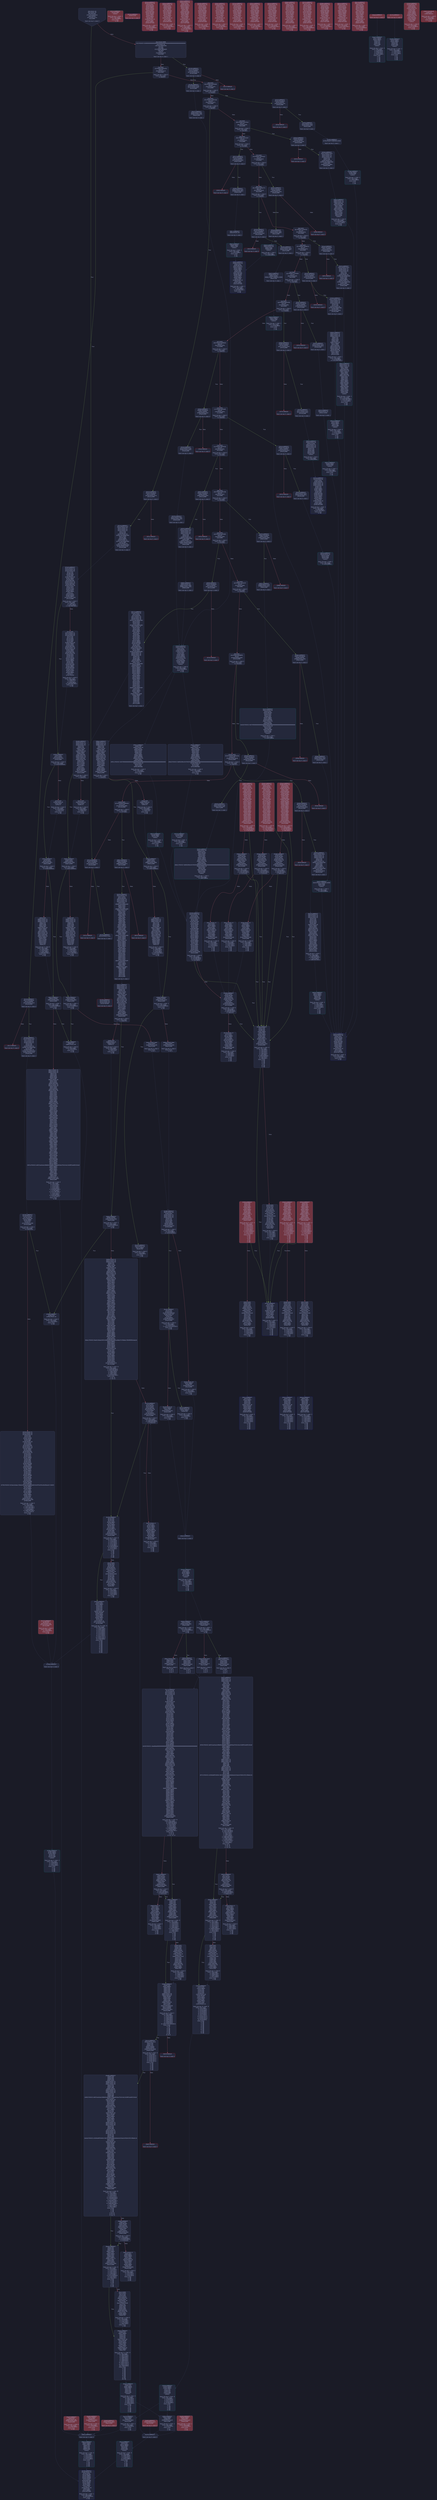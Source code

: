 digraph G {
    node [shape=box, style="filled, rounded", color="#565f89", fontcolor="#c0caf5", fontname="Helvetica", fillcolor="#24283b"];
    edge [color="#414868", fontcolor="#c0caf5", fontname="Helvetica"];
    bgcolor="#1a1b26";
    0 [ label = "[00] PUSH1 60
[02] PUSH1 40
[04] MSTORE
[05] CALLDATASIZE
[06] ISZERO
[07] PUSH2 011a
[0a] JUMPI

Stack size req: 0, sizeΔ: 0
" shape = invhouse]
    1 [ label = "[0b] PUSH4 ffffffff
[10] PUSH29 0100000000000000000000000000000000000000000000000000000000
[2e] PUSH1 00
[30] CALLDATALOAD
[31] DIV
[32] AND
[33] PUSH4 06fdde03
[38] DUP2
[39] EQ
[3a] PUSH2 0130
[3d] JUMPI

Stack size req: 0, sizeΔ: 1
"]
    2 [ label = "[3e] DUP1
[3f] PUSH4 095ea7b3
[44] EQ
[45] PUSH2 01c0
[48] JUMPI

Stack size req: 1, sizeΔ: 0
Entry->Op usage:
	0->68:EQ:1
"]
    3 [ label = "[49] DUP1
[4a] PUSH4 18160ddd
[4f] EQ
[50] PUSH2 01f3
[53] JUMPI

Stack size req: 1, sizeΔ: 0
Entry->Op usage:
	0->79:EQ:1
"]
    4 [ label = "[54] DUP1
[55] PUSH4 23b872dd
[5a] EQ
[5b] PUSH2 0215
[5e] JUMPI

Stack size req: 1, sizeΔ: 0
Entry->Op usage:
	0->90:EQ:1
"]
    5 [ label = "[5f] DUP1
[60] PUSH4 27e235e3
[65] EQ
[66] PUSH2 024e
[69] JUMPI

Stack size req: 1, sizeΔ: 0
Entry->Op usage:
	0->101:EQ:1
"]
    6 [ label = "[6a] DUP1
[6b] PUSH4 313ce567
[70] EQ
[71] PUSH2 027c
[74] JUMPI

Stack size req: 1, sizeΔ: 0
Entry->Op usage:
	0->112:EQ:1
"]
    7 [ label = "[75] DUP1
[76] PUSH4 32424aa3
[7b] EQ
[7c] PUSH2 02a2
[7f] JUMPI

Stack size req: 1, sizeΔ: 0
Entry->Op usage:
	0->123:EQ:1
"]
    8 [ label = "[80] DUP1
[81] PUSH4 5290d773
[86] EQ
[87] PUSH2 02c8
[8a] JUMPI

Stack size req: 1, sizeΔ: 0
Entry->Op usage:
	0->134:EQ:1
"]
    9 [ label = "[8b] DUP1
[8c] PUSH4 5c658165
[91] EQ
[92] PUSH2 02ea
[95] JUMPI

Stack size req: 1, sizeΔ: 0
Entry->Op usage:
	0->145:EQ:1
"]
    10 [ label = "[96] DUP1
[97] PUSH4 70a08231
[9c] EQ
[9d] PUSH2 031e
[a0] JUMPI

Stack size req: 1, sizeΔ: 0
Entry->Op usage:
	0->156:EQ:1
"]
    11 [ label = "[a1] DUP1
[a2] PUSH4 771282f6
[a7] EQ
[a8] PUSH2 034c
[ab] JUMPI

Stack size req: 1, sizeΔ: 0
Entry->Op usage:
	0->167:EQ:1
"]
    12 [ label = "[ac] DUP1
[ad] PUSH4 8da5cb5b
[b2] EQ
[b3] PUSH2 036e
[b6] JUMPI

Stack size req: 1, sizeΔ: 0
Entry->Op usage:
	0->178:EQ:1
"]
    13 [ label = "[b7] DUP1
[b8] PUSH4 95d89b41
[bd] EQ
[be] PUSH2 039a
[c1] JUMPI

Stack size req: 1, sizeΔ: 0
Entry->Op usage:
	0->189:EQ:1
"]
    14 [ label = "[c2] DUP1
[c3] PUSH4 a4fefad6
[c8] EQ
[c9] PUSH2 042a
[cc] JUMPI

Stack size req: 1, sizeΔ: 0
Entry->Op usage:
	0->200:EQ:1
"]
    15 [ label = "[cd] DUP1
[ce] PUSH4 a9059cbb
[d3] EQ
[d4] PUSH2 044c
[d7] JUMPI

Stack size req: 1, sizeΔ: 0
Entry->Op usage:
	0->211:EQ:1
"]
    16 [ label = "[d8] DUP1
[d9] PUSH4 b09f1266
[de] EQ
[df] PUSH2 047f
[e2] JUMPI

Stack size req: 1, sizeΔ: 0
Entry->Op usage:
	0->222:EQ:1
"]
    17 [ label = "[e3] DUP1
[e4] PUSH4 be45fd62
[e9] EQ
[ea] PUSH2 050f
[ed] JUMPI

Stack size req: 1, sizeΔ: 0
Entry->Op usage:
	0->233:EQ:1
"]
    18 [ label = "[ee] DUP1
[ef] PUSH4 c3b2d337
[f4] EQ
[f5] PUSH2 0586
[f8] JUMPI

Stack size req: 1, sizeΔ: 0
Entry->Op usage:
	0->244:EQ:1
"]
    19 [ label = "[f9] DUP1
[fa] PUSH4 d28d8852
[ff] EQ
[0100] PUSH2 05a8
[0103] JUMPI

Stack size req: 1, sizeΔ: 0
Entry->Op usage:
	0->255:EQ:1
"]
    20 [ label = "[0104] DUP1
[0105] PUSH4 dd62ed3e
[010a] EQ
[010b] PUSH2 0638
[010e] JUMPI

Stack size req: 1, sizeΔ: 0
Entry->Op usage:
	0->266:EQ:1
"]
    21 [ label = "[010f] DUP1
[0110] PUSH4 fe9d9303
[0115] EQ
[0116] PUSH2 066c
[0119] JUMPI

Stack size req: 1, sizeΔ: 0
Entry->Op usage:
	0->277:EQ:1
"]
    22 [ label = "[011a] JUMPDEST
[011b] CALLVALUE
[011c] ISZERO
[011d] PUSH2 0122
[0120] JUMPI

Stack size req: 0, sizeΔ: 0
"]
    23 [ label = "[0121] INVALID

Stack size req: 0, sizeΔ: 0
" color = "red"]
    24 [ label = "[0122] JUMPDEST
[0123] PUSH2 012e

Stack size req: 0, sizeΔ: 1
"]
    25 [ label = "[0126] JUMPDEST
[0127] PUSH1 00
[0129] PUSH1 00
[012b] REVERT

Stack size req: 0, sizeΔ: 0
" color = "red"]
    26 [ label = "[012c] JUMPDEST
[012d] JUMP
Indirect!

Stack size req: 1, sizeΔ: -1
Entry->Op usage:
	0->301:JUMP:0
Entry->Exit:
	0->😵
" color = "teal" fillcolor = "#703440"]
    27 [ label = "[012e] JUMPDEST
[012f] STOP

Stack size req: 0, sizeΔ: 0
" color = "darkblue" fillcolor = "#703440"]
    28 [ label = "[0130] JUMPDEST
[0131] CALLVALUE
[0132] ISZERO
[0133] PUSH2 0138
[0136] JUMPI

Stack size req: 0, sizeΔ: 0
"]
    29 [ label = "[0137] INVALID

Stack size req: 0, sizeΔ: 0
" color = "red"]
    30 [ label = "[0138] JUMPDEST
[0139] PUSH2 0140
[013c] PUSH2 06d7
[013f] JUMP

Stack size req: 0, sizeΔ: 1
"]
    31 [ label = "[0140] JUMPDEST
[0141] PUSH1 40
[0143] DUP1
[0144] MLOAD
[0145] PUSH1 20
[0147] DUP1
[0148] DUP3
[0149] MSTORE
[014a] DUP4
[014b] MLOAD
[014c] DUP2
[014d] DUP4
[014e] ADD
[014f] MSTORE
[0150] DUP4
[0151] MLOAD
[0152] SWAP2
[0153] SWAP3
[0154] DUP4
[0155] SWAP3
[0156] SWAP1
[0157] DUP4
[0158] ADD
[0159] SWAP2
[015a] DUP6
[015b] ADD
[015c] SWAP1
[015d] DUP1
[015e] DUP4
[015f] DUP4
[0160] DUP3
[0161] ISZERO
[0162] PUSH2 0186
[0165] JUMPI

Stack size req: 1, sizeΔ: 8
Entry->Op usage:
	0->331:MLOAD:0
	0->337:MLOAD:0
	0->347:ADD:0
"]
    32 [ label = "[0166] JUMPDEST
[0167] DUP1
[0168] MLOAD
[0169] DUP3
[016a] MSTORE
[016b] PUSH1 20
[016d] DUP4
[016e] GT
[016f] ISZERO
[0170] PUSH2 0186
[0173] JUMPI

Stack size req: 3, sizeΔ: 0
Entry->Op usage:
	0->360:MLOAD:0
	1->362:MSTORE:0
	2->366:GT:0
"]
    33 [ label = "[0174] PUSH1 1f
[0176] NOT
[0177] SWAP1
[0178] SWAP3
[0179] ADD
[017a] SWAP2
[017b] PUSH1 20
[017d] SWAP2
[017e] DUP3
[017f] ADD
[0180] SWAP2
[0181] ADD
[0182] PUSH2 0166
[0185] JUMP

Stack size req: 3, sizeΔ: 0
Entry->Op usage:
	0->385:ADD:1
	1->383:ADD:1
	2->377:ADD:0
Entry->Exit:
	0->😵
	1->😵
	2->😵
"]
    34 [ label = "[0186] JUMPDEST
[0187] POP
[0188] POP
[0189] POP
[018a] SWAP1
[018b] POP
[018c] SWAP1
[018d] DUP2
[018e] ADD
[018f] SWAP1
[0190] PUSH1 1f
[0192] AND
[0193] DUP1
[0194] ISZERO
[0195] PUSH2 01b2
[0198] JUMPI

Stack size req: 6, sizeΔ: -4
Entry->Op usage:
	0->391:POP:0
	1->392:POP:0
	2->393:POP:0
	3->398:ADD:0
	3->402:AND:1
	3->404:ISZERO:0
	4->395:POP:0
	5->398:ADD:1
Entry->Exit:
	0->😵
	1->😵
	2->😵
	3->0
	4->😵
	5->😵
"]
    35 [ label = "[0199] DUP1
[019a] DUP3
[019b] SUB
[019c] DUP1
[019d] MLOAD
[019e] PUSH1 01
[01a0] DUP4
[01a1] PUSH1 20
[01a3] SUB
[01a4] PUSH2 0100
[01a7] EXP
[01a8] SUB
[01a9] NOT
[01aa] AND
[01ab] DUP2
[01ac] MSTORE
[01ad] PUSH1 20
[01af] ADD
[01b0] SWAP2
[01b1] POP

Stack size req: 2, sizeΔ: 0
Entry->Op usage:
	0->411:SUB:1
	0->419:SUB:1
	1->411:SUB:0
	1->433:POP:0
Entry->Exit:
	1->😵
"]
    36 [ label = "[01b2] JUMPDEST
[01b3] POP
[01b4] SWAP3
[01b5] POP
[01b6] POP
[01b7] POP
[01b8] PUSH1 40
[01ba] MLOAD
[01bb] DUP1
[01bc] SWAP2
[01bd] SUB
[01be] SWAP1
[01bf] RETURN

Stack size req: 5, sizeΔ: -5
Entry->Op usage:
	0->435:POP:0
	1->445:SUB:0
	2->438:POP:0
	3->439:POP:0
	4->437:POP:0
Entry->Exit:
	0->😵
	1->😵
	2->😵
	3->😵
	4->😵
" color = "darkblue"]
    37 [ label = "[01c0] JUMPDEST
[01c1] CALLVALUE
[01c2] ISZERO
[01c3] PUSH2 01c8
[01c6] JUMPI

Stack size req: 0, sizeΔ: 0
"]
    38 [ label = "[01c7] INVALID

Stack size req: 0, sizeΔ: 0
" color = "red"]
    39 [ label = "[01c8] JUMPDEST
[01c9] PUSH2 01df
[01cc] PUSH1 01
[01ce] PUSH1 a0
[01d0] PUSH1 02
[01d2] EXP
[01d3] SUB
[01d4] PUSH1 04
[01d6] CALLDATALOAD
[01d7] AND
[01d8] PUSH1 24
[01da] CALLDATALOAD
[01db] PUSH2 0718
[01de] JUMP

Stack size req: 0, sizeΔ: 3
"]
    40 [ label = "[01df] JUMPDEST
[01e0] PUSH1 40
[01e2] DUP1
[01e3] MLOAD
[01e4] SWAP2
[01e5] ISZERO
[01e6] ISZERO
[01e7] DUP3
[01e8] MSTORE
[01e9] MLOAD
[01ea] SWAP1
[01eb] DUP2
[01ec] SWAP1
[01ed] SUB
[01ee] PUSH1 20
[01f0] ADD
[01f1] SWAP1
[01f2] RETURN

Stack size req: 1, sizeΔ: -1
Entry->Op usage:
	0->485:ISZERO:0
Entry->Exit:
	0->😵
" color = "darkblue"]
    41 [ label = "[01f3] JUMPDEST
[01f4] CALLVALUE
[01f5] ISZERO
[01f6] PUSH2 01fb
[01f9] JUMPI

Stack size req: 0, sizeΔ: 0
"]
    42 [ label = "[01fa] INVALID

Stack size req: 0, sizeΔ: 0
" color = "red"]
    43 [ label = "[01fb] JUMPDEST
[01fc] PUSH2 0203
[01ff] PUSH2 0794
[0202] JUMP

Stack size req: 0, sizeΔ: 1
"]
    44 [ label = "[0203] JUMPDEST
[0204] PUSH1 40
[0206] DUP1
[0207] MLOAD
[0208] SWAP2
[0209] DUP3
[020a] MSTORE
[020b] MLOAD
[020c] SWAP1
[020d] DUP2
[020e] SWAP1
[020f] SUB
[0210] PUSH1 20
[0212] ADD
[0213] SWAP1
[0214] RETURN

Stack size req: 1, sizeΔ: -1
Entry->Op usage:
	0->522:MSTORE:1
Entry->Exit:
	0->😵
" color = "darkblue"]
    45 [ label = "[0215] JUMPDEST
[0216] CALLVALUE
[0217] ISZERO
[0218] PUSH2 021d
[021b] JUMPI

Stack size req: 0, sizeΔ: 0
"]
    46 [ label = "[021c] INVALID

Stack size req: 0, sizeΔ: 0
" color = "red"]
    47 [ label = "[021d] JUMPDEST
[021e] PUSH2 01df
[0221] PUSH1 01
[0223] PUSH1 a0
[0225] PUSH1 02
[0227] EXP
[0228] SUB
[0229] PUSH1 04
[022b] CALLDATALOAD
[022c] DUP2
[022d] AND
[022e] SWAP1
[022f] PUSH1 24
[0231] CALLDATALOAD
[0232] AND
[0233] PUSH1 44
[0235] CALLDATALOAD
[0236] PUSH2 07a0
[0239] JUMP

Stack size req: 0, sizeΔ: 4
"]
    48 [ label = "[023a] JUMPDEST
[023b] PUSH1 40
[023d] DUP1
[023e] MLOAD
[023f] SWAP2
[0240] ISZERO
[0241] ISZERO
[0242] DUP3
[0243] MSTORE
[0244] MLOAD
[0245] SWAP1
[0246] DUP2
[0247] SWAP1
[0248] SUB
[0249] PUSH1 20
[024b] ADD
[024c] SWAP1
[024d] RETURN

Stack size req: 1, sizeΔ: -1
Entry->Op usage:
	0->576:ISZERO:0
Entry->Exit:
	0->😵
" color = "darkblue" fillcolor = "#703440"]
    49 [ label = "[024e] JUMPDEST
[024f] CALLVALUE
[0250] ISZERO
[0251] PUSH2 0256
[0254] JUMPI

Stack size req: 0, sizeΔ: 0
"]
    50 [ label = "[0255] INVALID

Stack size req: 0, sizeΔ: 0
" color = "red"]
    51 [ label = "[0256] JUMPDEST
[0257] PUSH2 0203
[025a] PUSH1 01
[025c] PUSH1 a0
[025e] PUSH1 02
[0260] EXP
[0261] SUB
[0262] PUSH1 04
[0264] CALLDATALOAD
[0265] AND
[0266] PUSH2 08ba
[0269] JUMP

Stack size req: 0, sizeΔ: 2
"]
    52 [ label = "[026a] JUMPDEST
[026b] PUSH1 40
[026d] DUP1
[026e] MLOAD
[026f] SWAP2
[0270] DUP3
[0271] MSTORE
[0272] MLOAD
[0273] SWAP1
[0274] DUP2
[0275] SWAP1
[0276] SUB
[0277] PUSH1 20
[0279] ADD
[027a] SWAP1
[027b] RETURN

Stack size req: 1, sizeΔ: -1
Entry->Op usage:
	0->625:MSTORE:1
Entry->Exit:
	0->😵
" color = "darkblue" fillcolor = "#703440"]
    53 [ label = "[027c] JUMPDEST
[027d] CALLVALUE
[027e] ISZERO
[027f] PUSH2 0284
[0282] JUMPI

Stack size req: 0, sizeΔ: 0
"]
    54 [ label = "[0283] INVALID

Stack size req: 0, sizeΔ: 0
" color = "red"]
    55 [ label = "[0284] JUMPDEST
[0285] PUSH2 028c
[0288] PUSH2 08cc
[028b] JUMP

Stack size req: 0, sizeΔ: 1
"]
    56 [ label = "[028c] JUMPDEST
[028d] PUSH1 40
[028f] DUP1
[0290] MLOAD
[0291] PUSH1 ff
[0293] SWAP1
[0294] SWAP3
[0295] AND
[0296] DUP3
[0297] MSTORE
[0298] MLOAD
[0299] SWAP1
[029a] DUP2
[029b] SWAP1
[029c] SUB
[029d] PUSH1 20
[029f] ADD
[02a0] SWAP1
[02a1] RETURN

Stack size req: 1, sizeΔ: -1
Entry->Op usage:
	0->661:AND:0
	0->663:MSTORE:1
Entry->Exit:
	0->😵
" color = "darkblue"]
    57 [ label = "[02a2] JUMPDEST
[02a3] CALLVALUE
[02a4] ISZERO
[02a5] PUSH2 02aa
[02a8] JUMPI

Stack size req: 0, sizeΔ: 0
"]
    58 [ label = "[02a9] INVALID

Stack size req: 0, sizeΔ: 0
" color = "red"]
    59 [ label = "[02aa] JUMPDEST
[02ab] PUSH2 028c
[02ae] PUSH2 08d2
[02b1] JUMP

Stack size req: 0, sizeΔ: 1
"]
    60 [ label = "[02b2] JUMPDEST
[02b3] PUSH1 40
[02b5] DUP1
[02b6] MLOAD
[02b7] PUSH1 ff
[02b9] SWAP1
[02ba] SWAP3
[02bb] AND
[02bc] DUP3
[02bd] MSTORE
[02be] MLOAD
[02bf] SWAP1
[02c0] DUP2
[02c1] SWAP1
[02c2] SUB
[02c3] PUSH1 20
[02c5] ADD
[02c6] SWAP1
[02c7] RETURN

Stack size req: 1, sizeΔ: -1
Entry->Op usage:
	0->699:AND:0
	0->701:MSTORE:1
Entry->Exit:
	0->😵
" color = "darkblue" fillcolor = "#703440"]
    61 [ label = "[02c8] JUMPDEST
[02c9] CALLVALUE
[02ca] ISZERO
[02cb] PUSH2 02d0
[02ce] JUMPI

Stack size req: 0, sizeΔ: 0
"]
    62 [ label = "[02cf] INVALID

Stack size req: 0, sizeΔ: 0
" color = "red"]
    63 [ label = "[02d0] JUMPDEST
[02d1] PUSH2 0203
[02d4] PUSH2 08d7
[02d7] JUMP

Stack size req: 0, sizeΔ: 1
"]
    64 [ label = "[02d8] JUMPDEST
[02d9] PUSH1 40
[02db] DUP1
[02dc] MLOAD
[02dd] SWAP2
[02de] DUP3
[02df] MSTORE
[02e0] MLOAD
[02e1] SWAP1
[02e2] DUP2
[02e3] SWAP1
[02e4] SUB
[02e5] PUSH1 20
[02e7] ADD
[02e8] SWAP1
[02e9] RETURN

Stack size req: 1, sizeΔ: -1
Entry->Op usage:
	0->735:MSTORE:1
Entry->Exit:
	0->😵
" color = "darkblue" fillcolor = "#703440"]
    65 [ label = "[02ea] JUMPDEST
[02eb] CALLVALUE
[02ec] ISZERO
[02ed] PUSH2 02f2
[02f0] JUMPI

Stack size req: 0, sizeΔ: 0
"]
    66 [ label = "[02f1] INVALID

Stack size req: 0, sizeΔ: 0
" color = "red"]
    67 [ label = "[02f2] JUMPDEST
[02f3] PUSH2 0203
[02f6] PUSH1 01
[02f8] PUSH1 a0
[02fa] PUSH1 02
[02fc] EXP
[02fd] SUB
[02fe] PUSH1 04
[0300] CALLDATALOAD
[0301] DUP2
[0302] AND
[0303] SWAP1
[0304] PUSH1 24
[0306] CALLDATALOAD
[0307] AND
[0308] PUSH2 08e7
[030b] JUMP

Stack size req: 0, sizeΔ: 3
"]
    68 [ label = "[030c] JUMPDEST
[030d] PUSH1 40
[030f] DUP1
[0310] MLOAD
[0311] SWAP2
[0312] DUP3
[0313] MSTORE
[0314] MLOAD
[0315] SWAP1
[0316] DUP2
[0317] SWAP1
[0318] SUB
[0319] PUSH1 20
[031b] ADD
[031c] SWAP1
[031d] RETURN

Stack size req: 1, sizeΔ: -1
Entry->Op usage:
	0->787:MSTORE:1
Entry->Exit:
	0->😵
" color = "darkblue" fillcolor = "#703440"]
    69 [ label = "[031e] JUMPDEST
[031f] CALLVALUE
[0320] ISZERO
[0321] PUSH2 0326
[0324] JUMPI

Stack size req: 0, sizeΔ: 0
"]
    70 [ label = "[0325] INVALID

Stack size req: 0, sizeΔ: 0
" color = "red"]
    71 [ label = "[0326] JUMPDEST
[0327] PUSH2 0203
[032a] PUSH1 01
[032c] PUSH1 a0
[032e] PUSH1 02
[0330] EXP
[0331] SUB
[0332] PUSH1 04
[0334] CALLDATALOAD
[0335] AND
[0336] PUSH2 0904
[0339] JUMP

Stack size req: 0, sizeΔ: 2
"]
    72 [ label = "[033a] JUMPDEST
[033b] PUSH1 40
[033d] DUP1
[033e] MLOAD
[033f] SWAP2
[0340] DUP3
[0341] MSTORE
[0342] MLOAD
[0343] SWAP1
[0344] DUP2
[0345] SWAP1
[0346] SUB
[0347] PUSH1 20
[0349] ADD
[034a] SWAP1
[034b] RETURN

Stack size req: 1, sizeΔ: -1
Entry->Op usage:
	0->833:MSTORE:1
Entry->Exit:
	0->😵
" color = "darkblue" fillcolor = "#703440"]
    73 [ label = "[034c] JUMPDEST
[034d] CALLVALUE
[034e] ISZERO
[034f] PUSH2 0354
[0352] JUMPI

Stack size req: 0, sizeΔ: 0
"]
    74 [ label = "[0353] INVALID

Stack size req: 0, sizeΔ: 0
" color = "red"]
    75 [ label = "[0354] JUMPDEST
[0355] PUSH2 0203
[0358] PUSH2 0923
[035b] JUMP

Stack size req: 0, sizeΔ: 1
"]
    76 [ label = "[035c] JUMPDEST
[035d] PUSH1 40
[035f] DUP1
[0360] MLOAD
[0361] SWAP2
[0362] DUP3
[0363] MSTORE
[0364] MLOAD
[0365] SWAP1
[0366] DUP2
[0367] SWAP1
[0368] SUB
[0369] PUSH1 20
[036b] ADD
[036c] SWAP1
[036d] RETURN

Stack size req: 1, sizeΔ: -1
Entry->Op usage:
	0->867:MSTORE:1
Entry->Exit:
	0->😵
" color = "darkblue" fillcolor = "#703440"]
    77 [ label = "[036e] JUMPDEST
[036f] CALLVALUE
[0370] ISZERO
[0371] PUSH2 0376
[0374] JUMPI

Stack size req: 0, sizeΔ: 0
"]
    78 [ label = "[0375] INVALID

Stack size req: 0, sizeΔ: 0
" color = "red"]
    79 [ label = "[0376] JUMPDEST
[0377] PUSH2 037e
[037a] PUSH2 092a
[037d] JUMP

Stack size req: 0, sizeΔ: 1
"]
    80 [ label = "[037e] JUMPDEST
[037f] PUSH1 40
[0381] DUP1
[0382] MLOAD
[0383] PUSH1 01
[0385] PUSH1 a0
[0387] PUSH1 02
[0389] EXP
[038a] SUB
[038b] SWAP1
[038c] SWAP3
[038d] AND
[038e] DUP3
[038f] MSTORE
[0390] MLOAD
[0391] SWAP1
[0392] DUP2
[0393] SWAP1
[0394] SUB
[0395] PUSH1 20
[0397] ADD
[0398] SWAP1
[0399] RETURN

Stack size req: 1, sizeΔ: -1
Entry->Op usage:
	0->909:AND:0
	0->911:MSTORE:1
Entry->Exit:
	0->😵
" color = "darkblue"]
    81 [ label = "[039a] JUMPDEST
[039b] CALLVALUE
[039c] ISZERO
[039d] PUSH2 03a2
[03a0] JUMPI

Stack size req: 0, sizeΔ: 0
"]
    82 [ label = "[03a1] INVALID

Stack size req: 0, sizeΔ: 0
" color = "red"]
    83 [ label = "[03a2] JUMPDEST
[03a3] PUSH2 0140
[03a6] PUSH2 0939
[03a9] JUMP

Stack size req: 0, sizeΔ: 1
"]
    84 [ label = "[03aa] JUMPDEST
[03ab] PUSH1 40
[03ad] DUP1
[03ae] MLOAD
[03af] PUSH1 20
[03b1] DUP1
[03b2] DUP3
[03b3] MSTORE
[03b4] DUP4
[03b5] MLOAD
[03b6] DUP2
[03b7] DUP4
[03b8] ADD
[03b9] MSTORE
[03ba] DUP4
[03bb] MLOAD
[03bc] SWAP2
[03bd] SWAP3
[03be] DUP4
[03bf] SWAP3
[03c0] SWAP1
[03c1] DUP4
[03c2] ADD
[03c3] SWAP2
[03c4] DUP6
[03c5] ADD
[03c6] SWAP1
[03c7] DUP1
[03c8] DUP4
[03c9] DUP4
[03ca] DUP3
[03cb] ISZERO
[03cc] PUSH2 0186
[03cf] JUMPI

Stack size req: 1, sizeΔ: 8
Entry->Op usage:
	0->949:MLOAD:0
	0->955:MLOAD:0
	0->965:ADD:0
" fillcolor = "#703440"]
    85 [ label = "[03d0] JUMPDEST
[03d1] DUP1
[03d2] MLOAD
[03d3] DUP3
[03d4] MSTORE
[03d5] PUSH1 20
[03d7] DUP4
[03d8] GT
[03d9] ISZERO
[03da] PUSH2 0186
[03dd] JUMPI

Stack size req: 3, sizeΔ: 0
Entry->Op usage:
	0->978:MLOAD:0
	1->980:MSTORE:0
	2->984:GT:0
"]
    86 [ label = "[03de] PUSH1 1f
[03e0] NOT
[03e1] SWAP1
[03e2] SWAP3
[03e3] ADD
[03e4] SWAP2
[03e5] PUSH1 20
[03e7] SWAP2
[03e8] DUP3
[03e9] ADD
[03ea] SWAP2
[03eb] ADD
[03ec] PUSH2 0166
[03ef] JUMP

Stack size req: 3, sizeΔ: 0
Entry->Op usage:
	0->1003:ADD:1
	1->1001:ADD:1
	2->995:ADD:0
Entry->Exit:
	0->😵
	1->😵
	2->😵
"]
    87 [ label = "[03f0] JUMPDEST
[03f1] POP
[03f2] POP
[03f3] POP
[03f4] SWAP1
[03f5] POP
[03f6] SWAP1
[03f7] DUP2
[03f8] ADD
[03f9] SWAP1
[03fa] PUSH1 1f
[03fc] AND
[03fd] DUP1
[03fe] ISZERO
[03ff] PUSH2 01b2
[0402] JUMPI

Stack size req: 6, sizeΔ: -4
Entry->Op usage:
	0->1009:POP:0
	1->1010:POP:0
	2->1011:POP:0
	3->1016:ADD:0
	3->1020:AND:1
	3->1022:ISZERO:0
	4->1013:POP:0
	5->1016:ADD:1
Entry->Exit:
	0->😵
	1->😵
	2->😵
	3->0
	4->😵
	5->😵
" fillcolor = "#703440"]
    88 [ label = "[0403] DUP1
[0404] DUP3
[0405] SUB
[0406] DUP1
[0407] MLOAD
[0408] PUSH1 01
[040a] DUP4
[040b] PUSH1 20
[040d] SUB
[040e] PUSH2 0100
[0411] EXP
[0412] SUB
[0413] NOT
[0414] AND
[0415] DUP2
[0416] MSTORE
[0417] PUSH1 20
[0419] ADD
[041a] SWAP2
[041b] POP

Stack size req: 2, sizeΔ: 0
Entry->Op usage:
	0->1029:SUB:1
	0->1037:SUB:1
	1->1029:SUB:0
	1->1051:POP:0
Entry->Exit:
	1->😵
"]
    89 [ label = "[041c] JUMPDEST
[041d] POP
[041e] SWAP3
[041f] POP
[0420] POP
[0421] POP
[0422] PUSH1 40
[0424] MLOAD
[0425] DUP1
[0426] SWAP2
[0427] SUB
[0428] SWAP1
[0429] RETURN

Stack size req: 5, sizeΔ: -5
Entry->Op usage:
	0->1053:POP:0
	1->1063:SUB:0
	2->1056:POP:0
	3->1057:POP:0
	4->1055:POP:0
Entry->Exit:
	0->😵
	1->😵
	2->😵
	3->😵
	4->😵
" color = "darkblue"]
    90 [ label = "[042a] JUMPDEST
[042b] CALLVALUE
[042c] ISZERO
[042d] PUSH2 0432
[0430] JUMPI

Stack size req: 0, sizeΔ: 0
"]
    91 [ label = "[0431] INVALID

Stack size req: 0, sizeΔ: 0
" color = "red"]
    92 [ label = "[0432] JUMPDEST
[0433] PUSH2 0203
[0436] PUSH2 097a
[0439] JUMP

Stack size req: 0, sizeΔ: 1
"]
    93 [ label = "[043a] JUMPDEST
[043b] PUSH1 40
[043d] DUP1
[043e] MLOAD
[043f] SWAP2
[0440] DUP3
[0441] MSTORE
[0442] MLOAD
[0443] SWAP1
[0444] DUP2
[0445] SWAP1
[0446] SUB
[0447] PUSH1 20
[0449] ADD
[044a] SWAP1
[044b] RETURN

Stack size req: 1, sizeΔ: -1
Entry->Op usage:
	0->1089:MSTORE:1
Entry->Exit:
	0->😵
" color = "darkblue" fillcolor = "#703440"]
    94 [ label = "[044c] JUMPDEST
[044d] CALLVALUE
[044e] ISZERO
[044f] PUSH2 0454
[0452] JUMPI

Stack size req: 0, sizeΔ: 0
"]
    95 [ label = "[0453] INVALID

Stack size req: 0, sizeΔ: 0
" color = "red"]
    96 [ label = "[0454] JUMPDEST
[0455] PUSH2 01df
[0458] PUSH1 01
[045a] PUSH1 a0
[045c] PUSH1 02
[045e] EXP
[045f] SUB
[0460] PUSH1 04
[0462] CALLDATALOAD
[0463] AND
[0464] PUSH1 24
[0466] CALLDATALOAD
[0467] PUSH2 0980
[046a] JUMP

Stack size req: 0, sizeΔ: 3
"]
    97 [ label = "[046b] JUMPDEST
[046c] PUSH1 40
[046e] DUP1
[046f] MLOAD
[0470] SWAP2
[0471] ISZERO
[0472] ISZERO
[0473] DUP3
[0474] MSTORE
[0475] MLOAD
[0476] SWAP1
[0477] DUP2
[0478] SWAP1
[0479] SUB
[047a] PUSH1 20
[047c] ADD
[047d] SWAP1
[047e] RETURN

Stack size req: 1, sizeΔ: -1
Entry->Op usage:
	0->1137:ISZERO:0
Entry->Exit:
	0->😵
" color = "darkblue" fillcolor = "#703440"]
    98 [ label = "[047f] JUMPDEST
[0480] CALLVALUE
[0481] ISZERO
[0482] PUSH2 0487
[0485] JUMPI

Stack size req: 0, sizeΔ: 0
"]
    99 [ label = "[0486] INVALID

Stack size req: 0, sizeΔ: 0
" color = "red"]
    100 [ label = "[0487] JUMPDEST
[0488] PUSH2 0140
[048b] PUSH2 0a21
[048e] JUMP

Stack size req: 0, sizeΔ: 1
"]
    101 [ label = "[048f] JUMPDEST
[0490] PUSH1 40
[0492] DUP1
[0493] MLOAD
[0494] PUSH1 20
[0496] DUP1
[0497] DUP3
[0498] MSTORE
[0499] DUP4
[049a] MLOAD
[049b] DUP2
[049c] DUP4
[049d] ADD
[049e] MSTORE
[049f] DUP4
[04a0] MLOAD
[04a1] SWAP2
[04a2] SWAP3
[04a3] DUP4
[04a4] SWAP3
[04a5] SWAP1
[04a6] DUP4
[04a7] ADD
[04a8] SWAP2
[04a9] DUP6
[04aa] ADD
[04ab] SWAP1
[04ac] DUP1
[04ad] DUP4
[04ae] DUP4
[04af] DUP3
[04b0] ISZERO
[04b1] PUSH2 0186
[04b4] JUMPI

Stack size req: 1, sizeΔ: 8
Entry->Op usage:
	0->1178:MLOAD:0
	0->1184:MLOAD:0
	0->1194:ADD:0
" fillcolor = "#703440"]
    102 [ label = "[04b5] JUMPDEST
[04b6] DUP1
[04b7] MLOAD
[04b8] DUP3
[04b9] MSTORE
[04ba] PUSH1 20
[04bc] DUP4
[04bd] GT
[04be] ISZERO
[04bf] PUSH2 0186
[04c2] JUMPI

Stack size req: 3, sizeΔ: 0
Entry->Op usage:
	0->1207:MLOAD:0
	1->1209:MSTORE:0
	2->1213:GT:0
"]
    103 [ label = "[04c3] PUSH1 1f
[04c5] NOT
[04c6] SWAP1
[04c7] SWAP3
[04c8] ADD
[04c9] SWAP2
[04ca] PUSH1 20
[04cc] SWAP2
[04cd] DUP3
[04ce] ADD
[04cf] SWAP2
[04d0] ADD
[04d1] PUSH2 0166
[04d4] JUMP

Stack size req: 3, sizeΔ: 0
Entry->Op usage:
	0->1232:ADD:1
	1->1230:ADD:1
	2->1224:ADD:0
Entry->Exit:
	0->😵
	1->😵
	2->😵
"]
    104 [ label = "[04d5] JUMPDEST
[04d6] POP
[04d7] POP
[04d8] POP
[04d9] SWAP1
[04da] POP
[04db] SWAP1
[04dc] DUP2
[04dd] ADD
[04de] SWAP1
[04df] PUSH1 1f
[04e1] AND
[04e2] DUP1
[04e3] ISZERO
[04e4] PUSH2 01b2
[04e7] JUMPI

Stack size req: 6, sizeΔ: -4
Entry->Op usage:
	0->1238:POP:0
	1->1239:POP:0
	2->1240:POP:0
	3->1245:ADD:0
	3->1249:AND:1
	3->1251:ISZERO:0
	4->1242:POP:0
	5->1245:ADD:1
Entry->Exit:
	0->😵
	1->😵
	2->😵
	3->0
	4->😵
	5->😵
" fillcolor = "#703440"]
    105 [ label = "[04e8] DUP1
[04e9] DUP3
[04ea] SUB
[04eb] DUP1
[04ec] MLOAD
[04ed] PUSH1 01
[04ef] DUP4
[04f0] PUSH1 20
[04f2] SUB
[04f3] PUSH2 0100
[04f6] EXP
[04f7] SUB
[04f8] NOT
[04f9] AND
[04fa] DUP2
[04fb] MSTORE
[04fc] PUSH1 20
[04fe] ADD
[04ff] SWAP2
[0500] POP

Stack size req: 2, sizeΔ: 0
Entry->Op usage:
	0->1258:SUB:1
	0->1266:SUB:1
	1->1258:SUB:0
	1->1280:POP:0
Entry->Exit:
	1->😵
"]
    106 [ label = "[0501] JUMPDEST
[0502] POP
[0503] SWAP3
[0504] POP
[0505] POP
[0506] POP
[0507] PUSH1 40
[0509] MLOAD
[050a] DUP1
[050b] SWAP2
[050c] SUB
[050d] SWAP1
[050e] RETURN

Stack size req: 5, sizeΔ: -5
Entry->Op usage:
	0->1282:POP:0
	1->1292:SUB:0
	2->1285:POP:0
	3->1286:POP:0
	4->1284:POP:0
Entry->Exit:
	0->😵
	1->😵
	2->😵
	3->😵
	4->😵
" color = "darkblue"]
    107 [ label = "[050f] JUMPDEST
[0510] CALLVALUE
[0511] ISZERO
[0512] PUSH2 0517
[0515] JUMPI

Stack size req: 0, sizeΔ: 0
"]
    108 [ label = "[0516] INVALID

Stack size req: 0, sizeΔ: 0
" color = "red"]
    109 [ label = "[0517] JUMPDEST
[0518] PUSH1 40
[051a] DUP1
[051b] MLOAD
[051c] PUSH1 20
[051e] PUSH1 04
[0520] PUSH1 44
[0522] CALLDATALOAD
[0523] DUP2
[0524] DUP2
[0525] ADD
[0526] CALLDATALOAD
[0527] PUSH1 1f
[0529] DUP2
[052a] ADD
[052b] DUP5
[052c] SWAP1
[052d] DIV
[052e] DUP5
[052f] MUL
[0530] DUP6
[0531] ADD
[0532] DUP5
[0533] ADD
[0534] SWAP1
[0535] SWAP6
[0536] MSTORE
[0537] DUP5
[0538] DUP5
[0539] MSTORE
[053a] PUSH2 01df
[053d] SWAP5
[053e] DUP3
[053f] CALLDATALOAD
[0540] PUSH1 01
[0542] PUSH1 a0
[0544] PUSH1 02
[0546] EXP
[0547] SUB
[0548] AND
[0549] SWAP5
[054a] PUSH1 24
[054c] DUP1
[054d] CALLDATALOAD
[054e] SWAP6
[054f] PUSH1 64
[0551] SWAP5
[0552] SWAP3
[0553] SWAP4
[0554] SWAP2
[0555] SWAP1
[0556] SWAP3
[0557] ADD
[0558] SWAP2
[0559] DUP2
[055a] SWAP1
[055b] DUP5
[055c] ADD
[055d] DUP4
[055e] DUP3
[055f] DUP1
[0560] DUP3
[0561] DUP5
[0562] CALLDATACOPY
[0563] POP
[0564] SWAP5
[0565] SWAP7
[0566] POP
[0567] PUSH2 0a58
[056a] SWAP6
[056b] POP
[056c] POP
[056d] POP
[056e] POP
[056f] POP
[0570] POP
[0571] JUMP

Stack size req: 0, sizeΔ: 4
"]
    110 [ label = "[0572] JUMPDEST
[0573] PUSH1 40
[0575] DUP1
[0576] MLOAD
[0577] SWAP2
[0578] ISZERO
[0579] ISZERO
[057a] DUP3
[057b] MSTORE
[057c] MLOAD
[057d] SWAP1
[057e] DUP2
[057f] SWAP1
[0580] SUB
[0581] PUSH1 20
[0583] ADD
[0584] SWAP1
[0585] RETURN

Stack size req: 1, sizeΔ: -1
Entry->Op usage:
	0->1400:ISZERO:0
Entry->Exit:
	0->😵
" color = "darkblue" fillcolor = "#703440"]
    111 [ label = "[0586] JUMPDEST
[0587] CALLVALUE
[0588] ISZERO
[0589] PUSH2 058e
[058c] JUMPI

Stack size req: 0, sizeΔ: 0
"]
    112 [ label = "[058d] INVALID

Stack size req: 0, sizeΔ: 0
" color = "red"]
    113 [ label = "[058e] JUMPDEST
[058f] PUSH2 0203
[0592] PUSH2 0af2
[0595] JUMP

Stack size req: 0, sizeΔ: 1
"]
    114 [ label = "[0596] JUMPDEST
[0597] PUSH1 40
[0599] DUP1
[059a] MLOAD
[059b] SWAP2
[059c] DUP3
[059d] MSTORE
[059e] MLOAD
[059f] SWAP1
[05a0] DUP2
[05a1] SWAP1
[05a2] SUB
[05a3] PUSH1 20
[05a5] ADD
[05a6] SWAP1
[05a7] RETURN

Stack size req: 1, sizeΔ: -1
Entry->Op usage:
	0->1437:MSTORE:1
Entry->Exit:
	0->😵
" color = "darkblue" fillcolor = "#703440"]
    115 [ label = "[05a8] JUMPDEST
[05a9] CALLVALUE
[05aa] ISZERO
[05ab] PUSH2 05b0
[05ae] JUMPI

Stack size req: 0, sizeΔ: 0
"]
    116 [ label = "[05af] INVALID

Stack size req: 0, sizeΔ: 0
" color = "red"]
    117 [ label = "[05b0] JUMPDEST
[05b1] PUSH2 0140
[05b4] PUSH2 0afd
[05b7] JUMP

Stack size req: 0, sizeΔ: 1
"]
    118 [ label = "[05b8] JUMPDEST
[05b9] PUSH1 40
[05bb] DUP1
[05bc] MLOAD
[05bd] PUSH1 20
[05bf] DUP1
[05c0] DUP3
[05c1] MSTORE
[05c2] DUP4
[05c3] MLOAD
[05c4] DUP2
[05c5] DUP4
[05c6] ADD
[05c7] MSTORE
[05c8] DUP4
[05c9] MLOAD
[05ca] SWAP2
[05cb] SWAP3
[05cc] DUP4
[05cd] SWAP3
[05ce] SWAP1
[05cf] DUP4
[05d0] ADD
[05d1] SWAP2
[05d2] DUP6
[05d3] ADD
[05d4] SWAP1
[05d5] DUP1
[05d6] DUP4
[05d7] DUP4
[05d8] DUP3
[05d9] ISZERO
[05da] PUSH2 0186
[05dd] JUMPI

Stack size req: 1, sizeΔ: 8
Entry->Op usage:
	0->1475:MLOAD:0
	0->1481:MLOAD:0
	0->1491:ADD:0
" fillcolor = "#703440"]
    119 [ label = "[05de] JUMPDEST
[05df] DUP1
[05e0] MLOAD
[05e1] DUP3
[05e2] MSTORE
[05e3] PUSH1 20
[05e5] DUP4
[05e6] GT
[05e7] ISZERO
[05e8] PUSH2 0186
[05eb] JUMPI

Stack size req: 3, sizeΔ: 0
Entry->Op usage:
	0->1504:MLOAD:0
	1->1506:MSTORE:0
	2->1510:GT:0
"]
    120 [ label = "[05ec] PUSH1 1f
[05ee] NOT
[05ef] SWAP1
[05f0] SWAP3
[05f1] ADD
[05f2] SWAP2
[05f3] PUSH1 20
[05f5] SWAP2
[05f6] DUP3
[05f7] ADD
[05f8] SWAP2
[05f9] ADD
[05fa] PUSH2 0166
[05fd] JUMP

Stack size req: 3, sizeΔ: 0
Entry->Op usage:
	0->1529:ADD:1
	1->1527:ADD:1
	2->1521:ADD:0
Entry->Exit:
	0->😵
	1->😵
	2->😵
"]
    121 [ label = "[05fe] JUMPDEST
[05ff] POP
[0600] POP
[0601] POP
[0602] SWAP1
[0603] POP
[0604] SWAP1
[0605] DUP2
[0606] ADD
[0607] SWAP1
[0608] PUSH1 1f
[060a] AND
[060b] DUP1
[060c] ISZERO
[060d] PUSH2 01b2
[0610] JUMPI

Stack size req: 6, sizeΔ: -4
Entry->Op usage:
	0->1535:POP:0
	1->1536:POP:0
	2->1537:POP:0
	3->1542:ADD:0
	3->1546:AND:1
	3->1548:ISZERO:0
	4->1539:POP:0
	5->1542:ADD:1
Entry->Exit:
	0->😵
	1->😵
	2->😵
	3->0
	4->😵
	5->😵
" fillcolor = "#703440"]
    122 [ label = "[0611] DUP1
[0612] DUP3
[0613] SUB
[0614] DUP1
[0615] MLOAD
[0616] PUSH1 01
[0618] DUP4
[0619] PUSH1 20
[061b] SUB
[061c] PUSH2 0100
[061f] EXP
[0620] SUB
[0621] NOT
[0622] AND
[0623] DUP2
[0624] MSTORE
[0625] PUSH1 20
[0627] ADD
[0628] SWAP2
[0629] POP

Stack size req: 2, sizeΔ: 0
Entry->Op usage:
	0->1555:SUB:1
	0->1563:SUB:1
	1->1555:SUB:0
	1->1577:POP:0
Entry->Exit:
	1->😵
"]
    123 [ label = "[062a] JUMPDEST
[062b] POP
[062c] SWAP3
[062d] POP
[062e] POP
[062f] POP
[0630] PUSH1 40
[0632] MLOAD
[0633] DUP1
[0634] SWAP2
[0635] SUB
[0636] SWAP1
[0637] RETURN

Stack size req: 5, sizeΔ: -5
Entry->Op usage:
	0->1579:POP:0
	1->1589:SUB:0
	2->1582:POP:0
	3->1583:POP:0
	4->1581:POP:0
Entry->Exit:
	0->😵
	1->😵
	2->😵
	3->😵
	4->😵
" color = "darkblue"]
    124 [ label = "[0638] JUMPDEST
[0639] CALLVALUE
[063a] ISZERO
[063b] PUSH2 0640
[063e] JUMPI

Stack size req: 0, sizeΔ: 0
"]
    125 [ label = "[063f] INVALID

Stack size req: 0, sizeΔ: 0
" color = "red"]
    126 [ label = "[0640] JUMPDEST
[0641] PUSH2 0203
[0644] PUSH1 01
[0646] PUSH1 a0
[0648] PUSH1 02
[064a] EXP
[064b] SUB
[064c] PUSH1 04
[064e] CALLDATALOAD
[064f] DUP2
[0650] AND
[0651] SWAP1
[0652] PUSH1 24
[0654] CALLDATALOAD
[0655] AND
[0656] PUSH2 0b34
[0659] JUMP

Stack size req: 0, sizeΔ: 3
"]
    127 [ label = "[065a] JUMPDEST
[065b] PUSH1 40
[065d] DUP1
[065e] MLOAD
[065f] SWAP2
[0660] DUP3
[0661] MSTORE
[0662] MLOAD
[0663] SWAP1
[0664] DUP2
[0665] SWAP1
[0666] SUB
[0667] PUSH1 20
[0669] ADD
[066a] SWAP1
[066b] RETURN

Stack size req: 1, sizeΔ: -1
Entry->Op usage:
	0->1633:MSTORE:1
Entry->Exit:
	0->😵
" color = "darkblue" fillcolor = "#703440"]
    128 [ label = "[066c] JUMPDEST
[066d] CALLVALUE
[066e] ISZERO
[066f] PUSH2 0674
[0672] JUMPI

Stack size req: 0, sizeΔ: 0
"]
    129 [ label = "[0673] INVALID

Stack size req: 0, sizeΔ: 0
" color = "red"]
    130 [ label = "[0674] JUMPDEST
[0675] PUSH1 40
[0677] DUP1
[0678] MLOAD
[0679] PUSH1 20
[067b] PUSH1 04
[067d] PUSH1 24
[067f] DUP1
[0680] CALLDATALOAD
[0681] DUP3
[0682] DUP2
[0683] ADD
[0684] CALLDATALOAD
[0685] PUSH1 1f
[0687] DUP2
[0688] ADD
[0689] DUP6
[068a] SWAP1
[068b] DIV
[068c] DUP6
[068d] MUL
[068e] DUP7
[068f] ADD
[0690] DUP6
[0691] ADD
[0692] SWAP1
[0693] SWAP7
[0694] MSTORE
[0695] DUP6
[0696] DUP6
[0697] MSTORE
[0698] PUSH2 01df
[069b] SWAP6
[069c] DUP4
[069d] CALLDATALOAD
[069e] SWAP6
[069f] SWAP4
[06a0] SWAP5
[06a1] PUSH1 44
[06a3] SWAP5
[06a4] SWAP4
[06a5] SWAP3
[06a6] SWAP1
[06a7] SWAP3
[06a8] ADD
[06a9] SWAP2
[06aa] DUP2
[06ab] SWAP1
[06ac] DUP5
[06ad] ADD
[06ae] DUP4
[06af] DUP3
[06b0] DUP1
[06b1] DUP3
[06b2] DUP5
[06b3] CALLDATACOPY
[06b4] POP
[06b5] SWAP5
[06b6] SWAP7
[06b7] POP
[06b8] PUSH2 0b61
[06bb] SWAP6
[06bc] POP
[06bd] POP
[06be] POP
[06bf] POP
[06c0] POP
[06c1] POP
[06c2] JUMP

Stack size req: 0, sizeΔ: 3
"]
    131 [ label = "[06c3] JUMPDEST
[06c4] PUSH1 40
[06c6] DUP1
[06c7] MLOAD
[06c8] SWAP2
[06c9] ISZERO
[06ca] ISZERO
[06cb] DUP3
[06cc] MSTORE
[06cd] MLOAD
[06ce] SWAP1
[06cf] DUP2
[06d0] SWAP1
[06d1] SUB
[06d2] PUSH1 20
[06d4] ADD
[06d5] SWAP1
[06d6] RETURN

Stack size req: 1, sizeΔ: -1
Entry->Op usage:
	0->1737:ISZERO:0
Entry->Exit:
	0->😵
" color = "darkblue" fillcolor = "#703440"]
    132 [ label = "[06d7] JUMPDEST
[06d8] PUSH2 06df
[06db] PUSH2 102b
[06de] JUMP

Stack size req: 0, sizeΔ: 1
"]
    133 [ label = "[06df] JUMPDEST
[06e0] POP
[06e1] PUSH1 40
[06e3] DUP1
[06e4] MLOAD
[06e5] DUP1
[06e6] DUP3
[06e7] ADD
[06e8] SWAP1
[06e9] SWAP2
[06ea] MSTORE
[06eb] PUSH1 0e
[06ed] DUP2
[06ee] MSTORE
[06ef] PUSH32 4d6f62696c65476f20546f6b656e000000000000000000000000000000000000
[0710] PUSH1 20
[0712] DUP3
[0713] ADD
[0714] MSTORE

Stack size req: 1, sizeΔ: 0
Entry->Op usage:
	0->1760:POP:0
Entry->Exit:
	0->😵
"]
    134 [ label = "[0715] JUMPDEST
[0716] SWAP1
[0717] JUMP
Indirect!

Stack size req: 2, sizeΔ: -1
Entry->Op usage:
	1->1815:JUMP:0
Entry->Exit:
	0->0
	1->😵
" color = "teal"]
    135 [ label = "[0718] JUMPDEST
[0719] PUSH1 01
[071b] SLOAD
[071c] PUSH1 00
[071e] SWAP1
[071f] DUP3
[0720] GT
[0721] PUSH2 0789
[0724] JUMPI

Stack size req: 1, sizeΔ: 1
Entry->Op usage:
	0->1824:GT:0
"]
    136 [ label = "[0725] PUSH1 01
[0727] PUSH1 a0
[0729] PUSH1 02
[072b] EXP
[072c] SUB
[072d] CALLER
[072e] DUP2
[072f] AND
[0730] PUSH1 00
[0732] DUP2
[0733] DUP2
[0734] MSTORE
[0735] PUSH1 03
[0737] PUSH1 20
[0739] SWAP1
[073a] DUP2
[073b] MSTORE
[073c] PUSH1 40
[073e] DUP1
[073f] DUP4
[0740] SHA3
[0741] SWAP5
[0742] DUP9
[0743] AND
[0744] DUP1
[0745] DUP5
[0746] MSTORE
[0747] SWAP5
[0748] DUP3
[0749] MSTORE
[074a] SWAP2
[074b] DUP3
[074c] SWAP1
[074d] SHA3
[074e] DUP7
[074f] SWAP1
[0750] SSTORE
[0751] DUP2
[0752] MLOAD
[0753] DUP7
[0754] DUP2
[0755] MSTORE
[0756] SWAP2
[0757] MLOAD
[0758] PUSH32 8c5be1e5ebec7d5bd14f71427d1e84f3dd0314c0f7b2291e5b200ac8c7c3b925
[0779] SWAP3
[077a] DUP2
[077b] SWAP1
[077c] SUB
[077d] SWAP1
[077e] SWAP2
[077f] ADD
[0780] SWAP1
[0781] LOG3
[0782] POP
[0783] PUSH1 01
[0785] PUSH2 078d
[0788] JUMP

Stack size req: 3, sizeΔ: 0
Entry->Op usage:
	0->1922:POP:0
	1->1872:SSTORE:1
	1->1877:MSTORE:1
	2->1859:AND:0
	2->1862:MSTORE:1
	2->1921:LOG3:4
Entry->Exit:
	0->😵
"]
    137 [ label = "[0789] JUMPDEST
[078a] POP
[078b] PUSH1 00

Stack size req: 1, sizeΔ: 0
Entry->Op usage:
	0->1930:POP:0
Entry->Exit:
	0->😵
"]
    138 [ label = "[078d] JUMPDEST

Stack size req: 0, sizeΔ: 0
"]
    139 [ label = "[078e] JUMPDEST
[078f] SWAP3
[0790] SWAP2
[0791] POP
[0792] POP
[0793] JUMP
Indirect!

Stack size req: 4, sizeΔ: -3
Entry->Op usage:
	1->1938:POP:0
	2->1937:POP:0
	3->1939:JUMP:0
Entry->Exit:
	0->0
	1->😵
	2->😵
	3->😵
" color = "teal"]
    140 [ label = "[0794] JUMPDEST
[0795] PUSH7 2386f26fc10000

Stack size req: 0, sizeΔ: 1
"]
    141 [ label = "[079d] JUMPDEST
[079e] SWAP1
[079f] JUMP
Indirect!

Stack size req: 2, sizeΔ: -1
Entry->Op usage:
	1->1951:JUMP:0
Entry->Exit:
	0->0
	1->😵
" color = "teal"]
    142 [ label = "[07a0] JUMPDEST
[07a1] PUSH1 01
[07a3] PUSH1 a0
[07a5] PUSH1 02
[07a7] EXP
[07a8] SUB
[07a9] DUP4
[07aa] AND
[07ab] PUSH1 00
[07ad] SWAP1
[07ae] DUP2
[07af] MSTORE
[07b0] PUSH1 02
[07b2] PUSH1 20
[07b4] MSTORE
[07b5] PUSH1 40
[07b7] DUP2
[07b8] SHA3
[07b9] SLOAD
[07ba] DUP3
[07bb] SWAP1
[07bc] LT
[07bd] DUP1
[07be] ISZERO
[07bf] SWAP1
[07c0] PUSH2 07f0
[07c3] JUMPI

Stack size req: 3, sizeΔ: 2
Entry->Op usage:
	0->1980:LT:1
	2->1962:AND:0
	2->1967:MSTORE:1
"]
    143 [ label = "[07c4] POP
[07c5] PUSH1 01
[07c7] PUSH1 a0
[07c9] PUSH1 02
[07cb] EXP
[07cc] SUB
[07cd] DUP1
[07ce] DUP6
[07cf] AND
[07d0] PUSH1 00
[07d2] SWAP1
[07d3] DUP2
[07d4] MSTORE
[07d5] PUSH1 03
[07d7] PUSH1 20
[07d9] SWAP1
[07da] DUP2
[07db] MSTORE
[07dc] PUSH1 40
[07de] DUP1
[07df] DUP4
[07e0] SHA3
[07e1] CALLER
[07e2] SWAP1
[07e3] SWAP5
[07e4] AND
[07e5] DUP4
[07e6] MSTORE
[07e7] SWAP3
[07e8] SWAP1
[07e9] MSTORE
[07ea] SHA3
[07eb] SLOAD
[07ec] DUP3
[07ed] SWAP1
[07ee] LT
[07ef] ISZERO

Stack size req: 5, sizeΔ: 0
Entry->Op usage:
	0->1988:POP:0
	2->2030:LT:1
	4->1999:AND:0
	4->2004:MSTORE:1
Entry->Exit:
	0->😵
"]
    144 [ label = "[07f0] JUMPDEST
[07f1] DUP1
[07f2] ISZERO
[07f3] PUSH2 07fc
[07f6] JUMPI

Stack size req: 1, sizeΔ: 0
Entry->Op usage:
	0->2034:ISZERO:0
"]
    145 [ label = "[07f7] POP
[07f8] PUSH1 00
[07fa] DUP3
[07fb] GT

Stack size req: 3, sizeΔ: 0
Entry->Op usage:
	0->2039:POP:0
	2->2043:GT:0
Entry->Exit:
	0->😵
"]
    146 [ label = "[07fc] JUMPDEST
[07fd] DUP1
[07fe] ISZERO
[07ff] PUSH2 0821
[0802] JUMPI

Stack size req: 1, sizeΔ: 0
Entry->Op usage:
	0->2046:ISZERO:0
"]
    147 [ label = "[0803] POP
[0804] PUSH1 01
[0806] PUSH1 a0
[0808] PUSH1 02
[080a] EXP
[080b] SUB
[080c] DUP4
[080d] AND
[080e] PUSH1 00
[0810] SWAP1
[0811] DUP2
[0812] MSTORE
[0813] PUSH1 02
[0815] PUSH1 20
[0817] MSTORE
[0818] PUSH1 40
[081a] SWAP1
[081b] SHA3
[081c] SLOAD
[081d] DUP3
[081e] DUP2
[081f] ADD
[0820] GT

Stack size req: 4, sizeΔ: 0
Entry->Op usage:
	0->2051:POP:0
	2->2079:ADD:1
	3->2061:AND:0
	3->2066:MSTORE:1
Entry->Exit:
	0->😵
"]
    148 [ label = "[0821] JUMPDEST
[0822] ISZERO
[0823] PUSH2 08ae
[0826] JUMPI

Stack size req: 1, sizeΔ: -1
Entry->Op usage:
	0->2082:ISZERO:0
Entry->Exit:
	0->😵
"]
    149 [ label = "[0827] PUSH1 01
[0829] PUSH1 a0
[082b] PUSH1 02
[082d] EXP
[082e] SUB
[082f] DUP1
[0830] DUP6
[0831] AND
[0832] PUSH1 00
[0834] DUP2
[0835] DUP2
[0836] MSTORE
[0837] PUSH1 02
[0839] PUSH1 20
[083b] DUP2
[083c] DUP2
[083d] MSTORE
[083e] PUSH1 40
[0840] DUP1
[0841] DUP5
[0842] SHA3
[0843] DUP1
[0844] SLOAD
[0845] DUP10
[0846] SWAP1
[0847] SUB
[0848] SWAP1
[0849] SSTORE
[084a] PUSH1 03
[084c] DUP3
[084d] MSTORE
[084e] DUP1
[084f] DUP5
[0850] SHA3
[0851] CALLER
[0852] DUP8
[0853] AND
[0854] DUP6
[0855] MSTORE
[0856] DUP3
[0857] MSTORE
[0858] DUP1
[0859] DUP5
[085a] SHA3
[085b] DUP1
[085c] SLOAD
[085d] DUP10
[085e] SWAP1
[085f] SUB
[0860] SWAP1
[0861] SSTORE
[0862] SWAP5
[0863] DUP9
[0864] AND
[0865] DUP1
[0866] DUP5
[0867] MSTORE
[0868] SWAP2
[0869] DUP2
[086a] MSTORE
[086b] SWAP2
[086c] DUP5
[086d] SWAP1
[086e] SHA3
[086f] DUP1
[0870] SLOAD
[0871] DUP8
[0872] ADD
[0873] SWAP1
[0874] SSTORE
[0875] DUP4
[0876] MLOAD
[0877] DUP7
[0878] DUP2
[0879] MSTORE
[087a] SWAP4
[087b] MLOAD
[087c] SWAP1
[087d] SWAP4
[087e] PUSH32 ddf252ad1be2c89b69c2b068fc378daa952ba7f163c4a11628f55a4df523b3ef
[089f] SWAP3
[08a0] SWAP1
[08a1] DUP3
[08a2] SWAP1
[08a3] SUB
[08a4] ADD
[08a5] SWAP1
[08a6] LOG3
[08a7] POP
[08a8] PUSH1 01
[08aa] PUSH2 08b2
[08ad] JUMP

Stack size req: 4, sizeΔ: 0
Entry->Op usage:
	0->2215:POP:0
	1->2119:SUB:1
	1->2143:SUB:1
	1->2162:ADD:0
	1->2169:MSTORE:1
	2->2148:AND:0
	2->2151:MSTORE:1
	2->2214:LOG3:4
	3->2097:AND:0
	3->2102:MSTORE:1
	3->2214:LOG3:3
Entry->Exit:
	0->😵
"]
    150 [ label = "[08ae] JUMPDEST
[08af] POP
[08b0] PUSH1 00

Stack size req: 1, sizeΔ: 0
Entry->Op usage:
	0->2223:POP:0
Entry->Exit:
	0->😵
"]
    151 [ label = "[08b2] JUMPDEST

Stack size req: 0, sizeΔ: 0
"]
    152 [ label = "[08b3] JUMPDEST
[08b4] SWAP4
[08b5] SWAP3
[08b6] POP
[08b7] POP
[08b8] POP
[08b9] JUMP
Indirect!

Stack size req: 5, sizeΔ: -4
Entry->Op usage:
	1->2231:POP:0
	2->2232:POP:0
	3->2230:POP:0
	4->2233:JUMP:0
Entry->Exit:
	0->0
	1->😵
	2->😵
	3->😵
	4->😵
" color = "teal"]
    153 [ label = "[08ba] JUMPDEST
[08bb] PUSH1 02
[08bd] PUSH1 20
[08bf] MSTORE
[08c0] PUSH1 00
[08c2] SWAP1
[08c3] DUP2
[08c4] MSTORE
[08c5] PUSH1 40
[08c7] SWAP1
[08c8] SHA3
[08c9] SLOAD
[08ca] DUP2
[08cb] JUMP
Indirect!

Stack size req: 2, sizeΔ: 0
Entry->Op usage:
	0->2244:MSTORE:1
	1->2251:JUMP:0
Entry->Exit:
	0->😵
" color = "teal"]
    154 [ label = "[08cc] JUMPDEST
[08cd] PUSH1 08

Stack size req: 0, sizeΔ: 1
"]
    155 [ label = "[08cf] JUMPDEST
[08d0] SWAP1
[08d1] JUMP
Indirect!

Stack size req: 2, sizeΔ: -1
Entry->Op usage:
	1->2257:JUMP:0
Entry->Exit:
	0->0
	1->😵
" color = "teal"]
    156 [ label = "[08d2] JUMPDEST
[08d3] PUSH1 08
[08d5] DUP2
[08d6] JUMP
Indirect!

Stack size req: 1, sizeΔ: 1
Entry->Op usage:
	0->2262:JUMP:0
" color = "teal"]
    157 [ label = "[08d7] JUMPDEST
[08d8] PUSH1 01
[08da] SLOAD
[08db] PUSH7 2386f26fc10000
[08e3] SUB

Stack size req: 0, sizeΔ: 1
"]
    158 [ label = "[08e4] JUMPDEST
[08e5] SWAP1
[08e6] JUMP
Indirect!

Stack size req: 2, sizeΔ: -1
Entry->Op usage:
	1->2278:JUMP:0
Entry->Exit:
	0->0
	1->😵
" color = "teal"]
    159 [ label = "[08e7] JUMPDEST
[08e8] PUSH1 03
[08ea] PUSH1 20
[08ec] SWAP1
[08ed] DUP2
[08ee] MSTORE
[08ef] PUSH1 00
[08f1] SWAP3
[08f2] DUP4
[08f3] MSTORE
[08f4] PUSH1 40
[08f6] DUP1
[08f7] DUP5
[08f8] SHA3
[08f9] SWAP1
[08fa] SWAP2
[08fb] MSTORE
[08fc] SWAP1
[08fd] DUP3
[08fe] MSTORE
[08ff] SWAP1
[0900] SHA3
[0901] SLOAD
[0902] DUP2
[0903] JUMP
Indirect!

Stack size req: 3, sizeΔ: -1
Entry->Op usage:
	0->2302:MSTORE:1
	1->2291:MSTORE:1
	2->2307:JUMP:0
Entry->Exit:
	0->😵
	1->😵
" color = "teal"]
    160 [ label = "[0904] JUMPDEST
[0905] PUSH1 01
[0907] PUSH1 a0
[0909] PUSH1 02
[090b] EXP
[090c] SUB
[090d] DUP2
[090e] AND
[090f] PUSH1 00
[0911] SWAP1
[0912] DUP2
[0913] MSTORE
[0914] PUSH1 02
[0916] PUSH1 20
[0918] MSTORE
[0919] PUSH1 40
[091b] SWAP1
[091c] SHA3
[091d] SLOAD

Stack size req: 1, sizeΔ: 1
Entry->Op usage:
	0->2318:AND:0
	0->2323:MSTORE:1
"]
    161 [ label = "[091e] JUMPDEST
[091f] SWAP2
[0920] SWAP1
[0921] POP
[0922] JUMP
Indirect!

Stack size req: 3, sizeΔ: -2
Entry->Op usage:
	1->2337:POP:0
	2->2338:JUMP:0
Entry->Exit:
	0->0
	1->😵
	2->😵
" color = "teal"]
    162 [ label = "[0923] JUMPDEST
[0924] PUSH1 01
[0926] SLOAD

Stack size req: 0, sizeΔ: 1
"]
    163 [ label = "[0927] JUMPDEST
[0928] SWAP1
[0929] JUMP
Indirect!

Stack size req: 2, sizeΔ: -1
Entry->Op usage:
	1->2345:JUMP:0
Entry->Exit:
	0->0
	1->😵
" color = "teal"]
    164 [ label = "[092a] JUMPDEST
[092b] PUSH1 00
[092d] SLOAD
[092e] PUSH1 01
[0930] PUSH1 a0
[0932] PUSH1 02
[0934] EXP
[0935] SUB
[0936] AND
[0937] DUP2
[0938] JUMP
Indirect!

Stack size req: 1, sizeΔ: 1
Entry->Op usage:
	0->2360:JUMP:0
" color = "teal"]
    165 [ label = "[0939] JUMPDEST
[093a] PUSH2 0941
[093d] PUSH2 102b
[0940] JUMP

Stack size req: 0, sizeΔ: 1
"]
    166 [ label = "[0941] JUMPDEST
[0942] POP
[0943] PUSH1 40
[0945] DUP1
[0946] MLOAD
[0947] DUP1
[0948] DUP3
[0949] ADD
[094a] SWAP1
[094b] SWAP2
[094c] MSTORE
[094d] PUSH1 03
[094f] DUP2
[0950] MSTORE
[0951] PUSH32 4d474f0000000000000000000000000000000000000000000000000000000000
[0972] PUSH1 20
[0974] DUP3
[0975] ADD
[0976] MSTORE

Stack size req: 1, sizeΔ: 0
Entry->Op usage:
	0->2370:POP:0
Entry->Exit:
	0->😵
"]
    167 [ label = "[0977] JUMPDEST
[0978] SWAP1
[0979] JUMP
Indirect!

Stack size req: 2, sizeΔ: -1
Entry->Op usage:
	1->2425:JUMP:0
Entry->Exit:
	0->0
	1->😵
" color = "teal"]
    168 [ label = "[097a] JUMPDEST
[097b] PUSH1 01
[097d] SLOAD
[097e] DUP2
[097f] JUMP
Indirect!

Stack size req: 1, sizeΔ: 1
Entry->Op usage:
	0->2431:JUMP:0
" color = "teal"]
    169 [ label = "[0980] JUMPDEST
[0981] PUSH1 00
[0983] PUSH2 098a
[0986] PUSH2 102b
[0989] JUMP

Stack size req: 0, sizeΔ: 2
"]
    170 [ label = "[098a] JUMPDEST
[098b] PUSH1 01
[098d] PUSH1 a0
[098f] PUSH1 02
[0991] EXP
[0992] SUB
[0993] CALLER
[0994] AND
[0995] PUSH1 00
[0997] SWAP1
[0998] DUP2
[0999] MSTORE
[099a] PUSH1 02
[099c] PUSH1 20
[099e] MSTORE
[099f] PUSH1 40
[09a1] SWAP1
[09a2] SHA3
[09a3] SLOAD
[09a4] DUP4
[09a5] SWAP1
[09a6] LT
[09a7] DUP1
[09a8] ISZERO
[09a9] SWAP1
[09aa] PUSH2 09b3
[09ad] JUMPI

Stack size req: 3, sizeΔ: 1
Entry->Op usage:
	2->2470:LT:1
"]
    171 [ label = "[09ae] POP
[09af] PUSH1 00
[09b1] DUP4
[09b2] GT

Stack size req: 4, sizeΔ: 0
Entry->Op usage:
	0->2478:POP:0
	3->2482:GT:0
Entry->Exit:
	0->😵
"]
    172 [ label = "[09b3] JUMPDEST
[09b4] DUP1
[09b5] ISZERO
[09b6] PUSH2 09d8
[09b9] JUMPI

Stack size req: 1, sizeΔ: 0
Entry->Op usage:
	0->2485:ISZERO:0
"]
    173 [ label = "[09ba] POP
[09bb] PUSH1 01
[09bd] PUSH1 a0
[09bf] PUSH1 02
[09c1] EXP
[09c2] SUB
[09c3] DUP5
[09c4] AND
[09c5] PUSH1 00
[09c7] SWAP1
[09c8] DUP2
[09c9] MSTORE
[09ca] PUSH1 02
[09cc] PUSH1 20
[09ce] MSTORE
[09cf] PUSH1 40
[09d1] SWAP1
[09d2] SHA3
[09d3] SLOAD
[09d4] DUP4
[09d5] DUP2
[09d6] ADD
[09d7] GT

Stack size req: 5, sizeΔ: 0
Entry->Op usage:
	0->2490:POP:0
	3->2518:ADD:1
	4->2500:AND:0
	4->2505:MSTORE:1
Entry->Exit:
	0->😵
"]
    174 [ label = "[09d8] JUMPDEST
[09d9] ISZERO
[09da] PUSH2 0a14
[09dd] JUMPI

Stack size req: 1, sizeΔ: -1
Entry->Op usage:
	0->2521:ISZERO:0
Entry->Exit:
	0->😵
"]
    175 [ label = "[09de] PUSH2 09e6
[09e1] DUP5
[09e2] PUSH2 0c86
[09e5] JUMP

Stack size req: 4, sizeΔ: 2
Entry->Exit:
	3->0, 5
"]
    176 [ label = "[09e6] JUMPDEST
[09e7] ISZERO
[09e8] PUSH2 09fd
[09eb] JUMPI

Stack size req: 1, sizeΔ: -1
Entry->Op usage:
	0->2535:ISZERO:0
Entry->Exit:
	0->😵
"]
    177 [ label = "[09ec] PUSH2 09f6
[09ef] DUP5
[09f0] DUP5
[09f1] DUP4
[09f2] PUSH2 0cc3
[09f5] JUMP

Stack size req: 4, sizeΔ: 4
Entry->Exit:
	0->0, 4
	2->1, 6
	3->2, 7
"]
    178 [ label = "[09f6] JUMPDEST
[09f7] SWAP2
[09f8] POP
[09f9] PUSH2 0a19
[09fc] JUMP

Stack size req: 3, sizeΔ: -1
Entry->Op usage:
	2->2552:POP:0
Entry->Exit:
	0->1
	2->😵
"]
    179 [ label = "[09fd] JUMPDEST
[09fe] PUSH2 09f6
[0a01] DUP5
[0a02] DUP5
[0a03] DUP4
[0a04] PUSH2 0ef5
[0a07] JUMP

Stack size req: 4, sizeΔ: 4
Entry->Exit:
	0->0, 4
	2->1, 6
	3->2, 7
"]
    180 [ label = "[0a08] JUMPDEST
[0a09] SWAP2
[0a0a] POP
[0a0b] PUSH2 0a19
[0a0e] JUMP

Stack size req: 3, sizeΔ: -1
Entry->Op usage:
	2->2570:POP:0
Entry->Exit:
	0->1
	2->😵
" fillcolor = "#703440"]
    181 [ label = "[0a0f] JUMPDEST
[0a10] PUSH2 0a19
[0a13] JUMP

Stack size req: 0, sizeΔ: 0
" fillcolor = "#703440"]
    182 [ label = "[0a14] JUMPDEST
[0a15] PUSH1 00
[0a17] SWAP2
[0a18] POP

Stack size req: 2, sizeΔ: 0
Entry->Op usage:
	1->2584:POP:0
Entry->Exit:
	1->😵
"]
    183 [ label = "[0a19] JUMPDEST

Stack size req: 0, sizeΔ: 0
"]
    184 [ label = "[0a1a] JUMPDEST
[0a1b] POP
[0a1c] SWAP3
[0a1d] SWAP2
[0a1e] POP
[0a1f] POP
[0a20] JUMP
Indirect!

Stack size req: 5, sizeΔ: -4
Entry->Op usage:
	0->2587:POP:0
	2->2591:POP:0
	3->2590:POP:0
	4->2592:JUMP:0
Entry->Exit:
	0->😵
	1->0
	2->😵
	3->😵
	4->😵
" color = "teal"]
    185 [ label = "[0a21] JUMPDEST
[0a22] PUSH1 40
[0a24] DUP1
[0a25] MLOAD
[0a26] DUP1
[0a27] DUP3
[0a28] ADD
[0a29] SWAP1
[0a2a] SWAP2
[0a2b] MSTORE
[0a2c] PUSH1 03
[0a2e] DUP2
[0a2f] MSTORE
[0a30] PUSH32 4d474f0000000000000000000000000000000000000000000000000000000000
[0a51] PUSH1 20
[0a53] DUP3
[0a54] ADD
[0a55] MSTORE
[0a56] DUP2
[0a57] JUMP
Indirect!

Stack size req: 1, sizeΔ: 1
Entry->Op usage:
	0->2647:JUMP:0
" color = "teal"]
    186 [ label = "[0a58] JUMPDEST
[0a59] PUSH1 01
[0a5b] PUSH1 a0
[0a5d] PUSH1 02
[0a5f] EXP
[0a60] SUB
[0a61] CALLER
[0a62] AND
[0a63] PUSH1 00
[0a65] SWAP1
[0a66] DUP2
[0a67] MSTORE
[0a68] PUSH1 02
[0a6a] PUSH1 20
[0a6c] MSTORE
[0a6d] PUSH1 40
[0a6f] DUP2
[0a70] SHA3
[0a71] SLOAD
[0a72] DUP4
[0a73] SWAP1
[0a74] LT
[0a75] DUP1
[0a76] ISZERO
[0a77] SWAP1
[0a78] PUSH2 0a81
[0a7b] JUMPI

Stack size req: 2, sizeΔ: 2
Entry->Op usage:
	1->2676:LT:1
"]
    187 [ label = "[0a7c] POP
[0a7d] PUSH1 00
[0a7f] DUP4
[0a80] GT

Stack size req: 4, sizeΔ: 0
Entry->Op usage:
	0->2684:POP:0
	3->2688:GT:0
Entry->Exit:
	0->😵
"]
    188 [ label = "[0a81] JUMPDEST
[0a82] DUP1
[0a83] ISZERO
[0a84] PUSH2 0aa6
[0a87] JUMPI

Stack size req: 1, sizeΔ: 0
Entry->Op usage:
	0->2691:ISZERO:0
"]
    189 [ label = "[0a88] POP
[0a89] PUSH1 01
[0a8b] PUSH1 a0
[0a8d] PUSH1 02
[0a8f] EXP
[0a90] SUB
[0a91] DUP5
[0a92] AND
[0a93] PUSH1 00
[0a95] SWAP1
[0a96] DUP2
[0a97] MSTORE
[0a98] PUSH1 02
[0a9a] PUSH1 20
[0a9c] MSTORE
[0a9d] PUSH1 40
[0a9f] SWAP1
[0aa0] SHA3
[0aa1] SLOAD
[0aa2] DUP4
[0aa3] DUP2
[0aa4] ADD
[0aa5] GT

Stack size req: 5, sizeΔ: 0
Entry->Op usage:
	0->2696:POP:0
	3->2724:ADD:1
	4->2706:AND:0
	4->2711:MSTORE:1
Entry->Exit:
	0->😵
"]
    190 [ label = "[0aa6] JUMPDEST
[0aa7] ISZERO
[0aa8] PUSH2 08ae
[0aab] JUMPI

Stack size req: 1, sizeΔ: -1
Entry->Op usage:
	0->2727:ISZERO:0
Entry->Exit:
	0->😵
"]
    191 [ label = "[0aac] PUSH2 0ab4
[0aaf] DUP5
[0ab0] PUSH2 0c86
[0ab3] JUMP

Stack size req: 4, sizeΔ: 2
Entry->Exit:
	3->0, 5
"]
    192 [ label = "[0ab4] JUMPDEST
[0ab5] ISZERO
[0ab6] PUSH2 0acb
[0ab9] JUMPI

Stack size req: 1, sizeΔ: -1
Entry->Op usage:
	0->2741:ISZERO:0
Entry->Exit:
	0->😵
"]
    193 [ label = "[0aba] PUSH2 0ac4
[0abd] DUP5
[0abe] DUP5
[0abf] DUP5
[0ac0] PUSH2 0cc3
[0ac3] JUMP

Stack size req: 4, sizeΔ: 4
Entry->Exit:
	1->0, 5
	2->1, 6
	3->2, 7
"]
    194 [ label = "[0ac4] JUMPDEST
[0ac5] SWAP1
[0ac6] POP
[0ac7] PUSH2 08b2
[0aca] JUMP

Stack size req: 2, sizeΔ: -1
Entry->Op usage:
	1->2758:POP:0
Entry->Exit:
	0->0
	1->😵
"]
    195 [ label = "[0acb] JUMPDEST
[0acc] PUSH2 0ac4
[0acf] DUP5
[0ad0] DUP5
[0ad1] DUP5
[0ad2] PUSH2 0ef5
[0ad5] JUMP

Stack size req: 4, sizeΔ: 4
Entry->Exit:
	1->0, 5
	2->1, 6
	3->2, 7
"]
    196 [ label = "[0ad6] JUMPDEST
[0ad7] SWAP1
[0ad8] POP
[0ad9] PUSH2 08b2
[0adc] JUMP

Stack size req: 2, sizeΔ: -1
Entry->Op usage:
	1->2776:POP:0
Entry->Exit:
	0->0
	1->😵
" fillcolor = "#703440"]
    197 [ label = "[0add] JUMPDEST
[0ade] PUSH2 08b2
[0ae1] JUMP

Stack size req: 0, sizeΔ: 0
" fillcolor = "#703440"]
    198 [ label = "[0ae2] JUMPDEST
[0ae3] POP
[0ae4] PUSH1 00
[0ae6] PUSH2 08b2
[0ae9] JUMP

Stack size req: 1, sizeΔ: 0
Entry->Op usage:
	0->2787:POP:0
Entry->Exit:
	0->😵
" fillcolor = "#703440"]
    199 [ label = "[0aea] JUMPDEST

Stack size req: 0, sizeΔ: 0
" fillcolor = "#703440"]
    200 [ label = "[0aeb] JUMPDEST
[0aec] SWAP4
[0aed] SWAP3
[0aee] POP
[0aef] POP
[0af0] POP
[0af1] JUMP
Indirect!

Stack size req: 5, sizeΔ: -4
Entry->Op usage:
	1->2799:POP:0
	2->2800:POP:0
	3->2798:POP:0
	4->2801:JUMP:0
Entry->Exit:
	0->0
	1->😵
	2->😵
	3->😵
	4->😵
" color = "teal"]
    201 [ label = "[0af2] JUMPDEST
[0af3] PUSH7 2386f26fc10000
[0afb] DUP2
[0afc] JUMP
Indirect!

Stack size req: 1, sizeΔ: 1
Entry->Op usage:
	0->2812:JUMP:0
" color = "teal"]
    202 [ label = "[0afd] JUMPDEST
[0afe] PUSH1 40
[0b00] DUP1
[0b01] MLOAD
[0b02] DUP1
[0b03] DUP3
[0b04] ADD
[0b05] SWAP1
[0b06] SWAP2
[0b07] MSTORE
[0b08] PUSH1 0e
[0b0a] DUP2
[0b0b] MSTORE
[0b0c] PUSH32 4d6f62696c65476f20546f6b656e000000000000000000000000000000000000
[0b2d] PUSH1 20
[0b2f] DUP3
[0b30] ADD
[0b31] MSTORE
[0b32] DUP2
[0b33] JUMP
Indirect!

Stack size req: 1, sizeΔ: 1
Entry->Op usage:
	0->2867:JUMP:0
" color = "teal"]
    203 [ label = "[0b34] JUMPDEST
[0b35] PUSH1 01
[0b37] PUSH1 a0
[0b39] PUSH1 02
[0b3b] EXP
[0b3c] SUB
[0b3d] DUP1
[0b3e] DUP4
[0b3f] AND
[0b40] PUSH1 00
[0b42] SWAP1
[0b43] DUP2
[0b44] MSTORE
[0b45] PUSH1 03
[0b47] PUSH1 20
[0b49] SWAP1
[0b4a] DUP2
[0b4b] MSTORE
[0b4c] PUSH1 40
[0b4e] DUP1
[0b4f] DUP4
[0b50] SHA3
[0b51] SWAP4
[0b52] DUP6
[0b53] AND
[0b54] DUP4
[0b55] MSTORE
[0b56] SWAP3
[0b57] SWAP1
[0b58] MSTORE
[0b59] SHA3
[0b5a] SLOAD

Stack size req: 2, sizeΔ: 1
Entry->Op usage:
	0->2899:AND:0
	0->2901:MSTORE:1
	1->2879:AND:0
	1->2884:MSTORE:1
"]
    204 [ label = "[0b5b] JUMPDEST
[0b5c] SWAP3
[0b5d] SWAP2
[0b5e] POP
[0b5f] POP
[0b60] JUMP
Indirect!

Stack size req: 4, sizeΔ: -3
Entry->Op usage:
	1->2911:POP:0
	2->2910:POP:0
	3->2912:JUMP:0
Entry->Exit:
	0->0
	1->😵
	2->😵
	3->😵
" color = "teal"]
    205 [ label = "[0b61] JUMPDEST
[0b62] PUSH1 01
[0b64] PUSH1 a0
[0b66] PUSH1 02
[0b68] EXP
[0b69] SUB
[0b6a] CALLER
[0b6b] AND
[0b6c] PUSH1 00
[0b6e] SWAP1
[0b6f] DUP2
[0b70] MSTORE
[0b71] PUSH1 02
[0b73] PUSH1 20
[0b75] MSTORE
[0b76] PUSH1 40
[0b78] DUP2
[0b79] SHA3
[0b7a] SLOAD
[0b7b] DUP4
[0b7c] SWAP1
[0b7d] LT
[0b7e] DUP1
[0b7f] ISZERO
[0b80] SWAP1
[0b81] PUSH2 0b8a
[0b84] JUMPI

Stack size req: 2, sizeΔ: 2
Entry->Op usage:
	1->2941:LT:1
"]
    206 [ label = "[0b85] POP
[0b86] PUSH1 00
[0b88] DUP4
[0b89] GT

Stack size req: 4, sizeΔ: 0
Entry->Op usage:
	0->2949:POP:0
	3->2953:GT:0
Entry->Exit:
	0->😵
"]
    207 [ label = "[0b8a] JUMPDEST
[0b8b] ISZERO
[0b8c] PUSH2 0789
[0b8f] JUMPI

Stack size req: 1, sizeΔ: -1
Entry->Op usage:
	0->2955:ISZERO:0
Entry->Exit:
	0->😵
"]
    208 [ label = "[0b90] PUSH1 01
[0b92] PUSH1 a0
[0b94] PUSH1 02
[0b96] EXP
[0b97] SUB
[0b98] CALLER
[0b99] AND
[0b9a] PUSH1 00
[0b9c] DUP2
[0b9d] DUP2
[0b9e] MSTORE
[0b9f] PUSH1 02
[0ba1] PUSH1 20
[0ba3] SWAP1
[0ba4] DUP2
[0ba5] MSTORE
[0ba6] PUSH1 40
[0ba8] SWAP2
[0ba9] DUP3
[0baa] SWAP1
[0bab] SHA3
[0bac] DUP1
[0bad] SLOAD
[0bae] DUP8
[0baf] SWAP1
[0bb0] SUB
[0bb1] SWAP1
[0bb2] SSTORE
[0bb3] PUSH1 01
[0bb5] DUP1
[0bb6] SLOAD
[0bb7] DUP8
[0bb8] SWAP1
[0bb9] SUB
[0bba] SWAP1
[0bbb] DUP2
[0bbc] SWAP1
[0bbd] SSTORE
[0bbe] DUP3
[0bbf] MLOAD
[0bc0] DUP8
[0bc1] DUP2
[0bc2] MSTORE
[0bc3] DUP1
[0bc4] DUP4
[0bc5] ADD
[0bc6] DUP3
[0bc7] SWAP1
[0bc8] MSTORE
[0bc9] PUSH1 60
[0bcb] SWAP4
[0bcc] DUP2
[0bcd] ADD
[0bce] DUP5
[0bcf] DUP2
[0bd0] MSTORE
[0bd1] DUP8
[0bd2] MLOAD
[0bd3] SWAP5
[0bd4] DUP3
[0bd5] ADD
[0bd6] SWAP5
[0bd7] SWAP1
[0bd8] SWAP5
[0bd9] MSTORE
[0bda] DUP7
[0bdb] MLOAD
[0bdc] PUSH32 8da2fc26da2245514483a393963ce93cac8be27cf30bbbc78569ff2ffe3eda16
[0bfd] SWAP5
[0bfe] DUP10
[0bff] SWAP5
[0c00] DUP10
[0c01] SWAP4
[0c02] SWAP3
[0c03] PUSH1 80
[0c05] DUP5
[0c06] ADD
[0c07] SWAP2
[0c08] DUP6
[0c09] ADD
[0c0a] SWAP1
[0c0b] DUP1
[0c0c] DUP4
[0c0d] DUP4
[0c0e] DUP3
[0c0f] ISZERO
[0c10] PUSH2 0c34
[0c13] JUMPI

Stack size req: 3, sizeΔ: 13
Entry->Op usage:
	1->3026:MLOAD:0
	1->3035:MLOAD:0
	1->3081:ADD:0
	2->2992:SUB:1
	2->3001:SUB:1
	2->3010:MSTORE:1
Entry->Exit:
	1->8, 14
	2->10, 15
"]
    209 [ label = "[0c14] JUMPDEST
[0c15] DUP1
[0c16] MLOAD
[0c17] DUP3
[0c18] MSTORE
[0c19] PUSH1 20
[0c1b] DUP4
[0c1c] GT
[0c1d] ISZERO
[0c1e] PUSH2 0c34
[0c21] JUMPI

Stack size req: 3, sizeΔ: 0
Entry->Op usage:
	0->3094:MLOAD:0
	1->3096:MSTORE:0
	2->3100:GT:0
"]
    210 [ label = "[0c22] PUSH1 1f
[0c24] NOT
[0c25] SWAP1
[0c26] SWAP3
[0c27] ADD
[0c28] SWAP2
[0c29] PUSH1 20
[0c2b] SWAP2
[0c2c] DUP3
[0c2d] ADD
[0c2e] SWAP2
[0c2f] ADD
[0c30] PUSH2 0c14
[0c33] JUMP

Stack size req: 3, sizeΔ: 0
Entry->Op usage:
	0->3119:ADD:1
	1->3117:ADD:1
	2->3111:ADD:0
Entry->Exit:
	0->😵
	1->😵
	2->😵
"]
    211 [ label = "[0c34] JUMPDEST
[0c35] POP
[0c36] POP
[0c37] POP
[0c38] SWAP1
[0c39] POP
[0c3a] SWAP1
[0c3b] DUP2
[0c3c] ADD
[0c3d] SWAP1
[0c3e] PUSH1 1f
[0c40] AND
[0c41] DUP1
[0c42] ISZERO
[0c43] PUSH2 0c60
[0c46] JUMPI

Stack size req: 6, sizeΔ: -4
Entry->Op usage:
	0->3125:POP:0
	1->3126:POP:0
	2->3127:POP:0
	3->3132:ADD:0
	3->3136:AND:1
	3->3138:ISZERO:0
	4->3129:POP:0
	5->3132:ADD:1
Entry->Exit:
	0->😵
	1->😵
	2->😵
	3->0
	4->😵
	5->😵
"]
    212 [ label = "[0c47] DUP1
[0c48] DUP3
[0c49] SUB
[0c4a] DUP1
[0c4b] MLOAD
[0c4c] PUSH1 01
[0c4e] DUP4
[0c4f] PUSH1 20
[0c51] SUB
[0c52] PUSH2 0100
[0c55] EXP
[0c56] SUB
[0c57] NOT
[0c58] AND
[0c59] DUP2
[0c5a] MSTORE
[0c5b] PUSH1 20
[0c5d] ADD
[0c5e] SWAP2
[0c5f] POP

Stack size req: 2, sizeΔ: 0
Entry->Op usage:
	0->3145:SUB:1
	0->3153:SUB:1
	1->3145:SUB:0
	1->3167:POP:0
Entry->Exit:
	1->😵
"]
    213 [ label = "[0c60] JUMPDEST
[0c61] POP
[0c62] SWAP5
[0c63] POP
[0c64] POP
[0c65] POP
[0c66] POP
[0c67] POP
[0c68] PUSH1 40
[0c6a] MLOAD
[0c6b] DUP1
[0c6c] SWAP2
[0c6d] SUB
[0c6e] SWAP1
[0c6f] LOG2
[0c70] POP
[0c71] PUSH1 01
[0c73] PUSH2 078d
[0c76] JUMP

Stack size req: 10, sizeΔ: -9
Entry->Op usage:
	0->3169:POP:0
	1->3181:SUB:0
	2->3172:POP:0
	3->3173:POP:0
	4->3174:POP:0
	5->3175:POP:0
	6->3171:POP:0
	7->3183:LOG2:2
	8->3183:LOG2:3
	9->3184:POP:0
Entry->Exit:
	0->😵
	1->😵
	2->😵
	3->😵
	4->😵
	5->😵
	6->😵
	7->😵
	8->😵
	9->😵
"]
    214 [ label = "[0c77] JUMPDEST
[0c78] POP
[0c79] PUSH1 00
[0c7b] PUSH2 078d
[0c7e] JUMP

Stack size req: 1, sizeΔ: 0
Entry->Op usage:
	0->3192:POP:0
Entry->Exit:
	0->😵
" fillcolor = "#703440"]
    215 [ label = "[0c7f] JUMPDEST

Stack size req: 0, sizeΔ: 0
" fillcolor = "#703440"]
    216 [ label = "[0c80] JUMPDEST
[0c81] SWAP3
[0c82] SWAP2
[0c83] POP
[0c84] POP
[0c85] JUMP
Indirect!

Stack size req: 4, sizeΔ: -3
Entry->Op usage:
	1->3204:POP:0
	2->3203:POP:0
	3->3205:JUMP:0
Entry->Exit:
	0->0
	1->😵
	2->😵
	3->😵
" color = "teal"]
    217 [ label = "[0c86] JUMPDEST
[0c87] PUSH1 00
[0c89] DUP1
[0c8a] PUSH1 01
[0c8c] PUSH1 a0
[0c8e] PUSH1 02
[0c90] EXP
[0c91] SUB
[0c92] DUP4
[0c93] AND
[0c94] ISZERO
[0c95] ISZERO
[0c96] PUSH2 0ca2
[0c99] JUMPI

Stack size req: 1, sizeΔ: 2
Entry->Op usage:
	0->3219:AND:0
	0->3220:ISZERO:0
"]
    218 [ label = "[0c9a] PUSH1 00
[0c9c] SWAP2
[0c9d] POP
[0c9e] PUSH2 0cbc
[0ca1] JUMP

Stack size req: 2, sizeΔ: 0
Entry->Op usage:
	1->3229:POP:0
Entry->Exit:
	1->😵
"]
    219 [ label = "[0ca2] JUMPDEST
[0ca3] POP
[0ca4] DUP2
[0ca5] EXTCODESIZE
[0ca6] PUSH1 00
[0ca8] DUP2
[0ca9] GT
[0caa] ISZERO
[0cab] PUSH2 0cb7
[0cae] JUMPI

Stack size req: 3, sizeΔ: 0
Entry->Op usage:
	0->3235:POP:0
	2->3237:EXTCODESIZE:0
Entry->Exit:
	0->😵
"]
    220 [ label = "[0caf] PUSH1 01
[0cb1] SWAP2
[0cb2] POP
[0cb3] PUSH2 0cbc
[0cb6] JUMP

Stack size req: 2, sizeΔ: 0
Entry->Op usage:
	1->3250:POP:0
Entry->Exit:
	1->😵
"]
    221 [ label = "[0cb7] JUMPDEST
[0cb8] PUSH1 00
[0cba] SWAP2
[0cbb] POP

Stack size req: 2, sizeΔ: 0
Entry->Op usage:
	1->3259:POP:0
Entry->Exit:
	1->😵
"]
    222 [ label = "[0cbc] JUMPDEST

Stack size req: 0, sizeΔ: 0
"]
    223 [ label = "[0cbd] JUMPDEST
[0cbe] POP
[0cbf] SWAP2
[0cc0] SWAP1
[0cc1] POP
[0cc2] JUMP
Indirect!

Stack size req: 4, sizeΔ: -3
Entry->Op usage:
	0->3262:POP:0
	2->3265:POP:0
	3->3266:JUMP:0
Entry->Exit:
	0->😵
	1->0
	2->😵
	3->😵
" color = "teal"]
    224 [ label = "[0cc3] JUMPDEST
[0cc4] CALLER
[0cc5] PUSH1 01
[0cc7] PUSH1 a0
[0cc9] PUSH1 02
[0ccb] EXP
[0ccc] SUB
[0ccd] DUP2
[0cce] DUP2
[0ccf] AND
[0cd0] PUSH1 00
[0cd2] DUP2
[0cd3] DUP2
[0cd4] MSTORE
[0cd5] PUSH1 02
[0cd7] PUSH1 20
[0cd9] SWAP1
[0cda] DUP2
[0cdb] MSTORE
[0cdc] PUSH1 40
[0cde] DUP1
[0cdf] DUP4
[0ce0] SHA3
[0ce1] DUP1
[0ce2] SLOAD
[0ce3] DUP10
[0ce4] SWAP1
[0ce5] SUB
[0ce6] SWAP1
[0ce7] SSTORE
[0ce8] SWAP4
[0ce9] DUP9
[0cea] AND
[0ceb] DUP1
[0cec] DUP4
[0ced] MSTORE
[0cee] DUP5
[0cef] DUP4
[0cf0] SHA3
[0cf1] DUP1
[0cf2] SLOAD
[0cf3] DUP10
[0cf4] ADD
[0cf5] SWAP1
[0cf6] SSTORE
[0cf7] SWAP4
[0cf8] MLOAD
[0cf9] PUSH32 c0ee0b8a00000000000000000000000000000000000000000000000000000000
[0d1a] DUP2
[0d1b] MSTORE
[0d1c] PUSH1 04
[0d1e] DUP2
[0d1f] ADD
[0d20] SWAP4
[0d21] DUP5
[0d22] MSTORE
[0d23] PUSH1 24
[0d25] DUP2
[0d26] ADD
[0d27] DUP9
[0d28] SWAP1
[0d29] MSTORE
[0d2a] PUSH1 60
[0d2c] PUSH1 44
[0d2e] DUP3
[0d2f] ADD
[0d30] SWAP1
[0d31] DUP2
[0d32] MSTORE
[0d33] DUP8
[0d34] MLOAD
[0d35] PUSH1 64
[0d37] DUP4
[0d38] ADD
[0d39] MSTORE
[0d3a] DUP8
[0d3b] MLOAD
[0d3c] SWAP4
[0d3d] SWAP7
[0d3e] DUP11
[0d3f] SWAP7
[0d40] SWAP6
[0d41] PUSH4 c0ee0b8a
[0d46] SWAP6
[0d47] SWAP2
[0d48] SWAP5
[0d49] DUP12
[0d4a] SWAP5
[0d4b] DUP12
[0d4c] SWAP5
[0d4d] SWAP3
[0d4e] SWAP4
[0d4f] PUSH1 84
[0d51] SWAP1
[0d52] SWAP2
[0d53] ADD
[0d54] SWAP2
[0d55] DUP6
[0d56] ADD
[0d57] SWAP1
[0d58] DUP1
[0d59] DUP4
[0d5a] DUP4
[0d5b] DUP3
[0d5c] ISZERO
[0d5d] PUSH2 0d81
[0d60] JUMPI

Stack size req: 3, sizeΔ: 15
Entry->Op usage:
	0->3380:MLOAD:0
	0->3387:MLOAD:0
	0->3414:ADD:0
	1->3301:SUB:1
	1->3316:ADD:0
	1->3369:MSTORE:1
	2->3306:AND:0
	2->3309:MSTORE:1
Entry->Exit:
	0->8, 15
	1->9, 16
	2->12, 13, 17
"]
    225 [ label = "[0d61] JUMPDEST
[0d62] DUP1
[0d63] MLOAD
[0d64] DUP3
[0d65] MSTORE
[0d66] PUSH1 20
[0d68] DUP4
[0d69] GT
[0d6a] ISZERO
[0d6b] PUSH2 0d81
[0d6e] JUMPI

Stack size req: 3, sizeΔ: 0
Entry->Op usage:
	0->3427:MLOAD:0
	1->3429:MSTORE:0
	2->3433:GT:0
"]
    226 [ label = "[0d6f] PUSH1 1f
[0d71] NOT
[0d72] SWAP1
[0d73] SWAP3
[0d74] ADD
[0d75] SWAP2
[0d76] PUSH1 20
[0d78] SWAP2
[0d79] DUP3
[0d7a] ADD
[0d7b] SWAP2
[0d7c] ADD
[0d7d] PUSH2 0d61
[0d80] JUMP

Stack size req: 3, sizeΔ: 0
Entry->Op usage:
	0->3452:ADD:1
	1->3450:ADD:1
	2->3444:ADD:0
Entry->Exit:
	0->😵
	1->😵
	2->😵
"]
    227 [ label = "[0d81] JUMPDEST
[0d82] POP
[0d83] POP
[0d84] POP
[0d85] SWAP1
[0d86] POP
[0d87] SWAP1
[0d88] DUP2
[0d89] ADD
[0d8a] SWAP1
[0d8b] PUSH1 1f
[0d8d] AND
[0d8e] DUP1
[0d8f] ISZERO
[0d90] PUSH2 0dad
[0d93] JUMPI

Stack size req: 6, sizeΔ: -4
Entry->Op usage:
	0->3458:POP:0
	1->3459:POP:0
	2->3460:POP:0
	3->3465:ADD:0
	3->3469:AND:1
	3->3471:ISZERO:0
	4->3462:POP:0
	5->3465:ADD:1
Entry->Exit:
	0->😵
	1->😵
	2->😵
	3->0
	4->😵
	5->😵
"]
    228 [ label = "[0d94] DUP1
[0d95] DUP3
[0d96] SUB
[0d97] DUP1
[0d98] MLOAD
[0d99] PUSH1 01
[0d9b] DUP4
[0d9c] PUSH1 20
[0d9e] SUB
[0d9f] PUSH2 0100
[0da2] EXP
[0da3] SUB
[0da4] NOT
[0da5] AND
[0da6] DUP2
[0da7] MSTORE
[0da8] PUSH1 20
[0daa] ADD
[0dab] SWAP2
[0dac] POP

Stack size req: 2, sizeΔ: 0
Entry->Op usage:
	0->3478:SUB:1
	0->3486:SUB:1
	1->3478:SUB:0
	1->3500:POP:0
Entry->Exit:
	1->😵
"]
    229 [ label = "[0dad] JUMPDEST
[0dae] POP
[0daf] SWAP5
[0db0] POP
[0db1] POP
[0db2] POP
[0db3] POP
[0db4] POP
[0db5] PUSH1 00
[0db7] PUSH1 40
[0db9] MLOAD
[0dba] DUP1
[0dbb] DUP4
[0dbc] SUB
[0dbd] DUP2
[0dbe] PUSH1 00
[0dc0] DUP8
[0dc1] DUP1
[0dc2] EXTCODESIZE
[0dc3] ISZERO
[0dc4] ISZERO
[0dc5] PUSH2 0dca
[0dc8] JUMPI

Stack size req: 9, sizeΔ: 0
Entry->Op usage:
	0->3502:POP:0
	1->3516:SUB:0
	2->3505:POP:0
	3->3506:POP:0
	4->3507:POP:0
	5->3508:POP:0
	6->3504:POP:0
	8->3522:EXTCODESIZE:0
Entry->Exit:
	0->😵
	1->6
	2->😵
	3->😵
	4->😵
	5->😵
	6->😵
	8->0, 8
"]
    230 [ label = "[0dc9] INVALID

Stack size req: 0, sizeΔ: 0
" color = "red"]
    231 [ label = "[0dca] JUMPDEST
[0dcb] PUSH2 02c6
[0dce] GAS
[0dcf] SUB
[0dd0] CALL
[0dd1] ISZERO
[0dd2] ISZERO
[0dd3] PUSH2 0dd8
[0dd6] JUMPI

Stack size req: 6, sizeΔ: -6
Entry->Op usage:
	0->3536:CALL:1
	1->3536:CALL:2
	2->3536:CALL:3
	3->3536:CALL:4
	4->3536:CALL:5
	5->3536:CALL:6
Entry->Exit:
	0->😵
	1->😵
	2->😵
	3->😵
	4->😵
	5->😵
"]
    232 [ label = "[0dd7] INVALID

Stack size req: 0, sizeΔ: 0
" color = "red"]
    233 [ label = "[0dd8] JUMPDEST
[0dd9] POP
[0dda] POP
[0ddb] POP
[0ddc] DUP5
[0ddd] PUSH1 01
[0ddf] PUSH1 a0
[0de1] PUSH1 02
[0de3] EXP
[0de4] SUB
[0de5] AND
[0de6] CALLER
[0de7] PUSH1 01
[0de9] PUSH1 a0
[0deb] PUSH1 02
[0ded] EXP
[0dee] SUB
[0def] AND
[0df0] PUSH32 ddf252ad1be2c89b69c2b068fc378daa952ba7f163c4a11628f55a4df523b3ef
[0e11] DUP7
[0e12] PUSH1 40
[0e14] MLOAD
[0e15] DUP1
[0e16] DUP3
[0e17] DUP2
[0e18] MSTORE
[0e19] PUSH1 20
[0e1b] ADD
[0e1c] SWAP2
[0e1d] POP
[0e1e] POP
[0e1f] PUSH1 40
[0e21] MLOAD
[0e22] DUP1
[0e23] SWAP2
[0e24] SUB
[0e25] SWAP1
[0e26] LOG3
[0e27] DUP5
[0e28] PUSH1 01
[0e2a] PUSH1 a0
[0e2c] PUSH1 02
[0e2e] EXP
[0e2f] SUB
[0e30] AND
[0e31] CALLER
[0e32] PUSH1 01
[0e34] PUSH1 a0
[0e36] PUSH1 02
[0e38] EXP
[0e39] SUB
[0e3a] AND
[0e3b] PUSH32 e19260aff97b920c7df27010903aeb9c8d2be5d310a2c67824cf3f15396e4c16
[0e5c] DUP7
[0e5d] DUP7
[0e5e] PUSH1 40
[0e60] MLOAD
[0e61] DUP1
[0e62] DUP4
[0e63] DUP2
[0e64] MSTORE
[0e65] PUSH1 20
[0e67] ADD
[0e68] DUP1
[0e69] PUSH1 20
[0e6b] ADD
[0e6c] DUP3
[0e6d] DUP2
[0e6e] SUB
[0e6f] DUP3
[0e70] MSTORE
[0e71] DUP4
[0e72] DUP2
[0e73] DUP2
[0e74] MLOAD
[0e75] DUP2
[0e76] MSTORE
[0e77] PUSH1 20
[0e79] ADD
[0e7a] SWAP2
[0e7b] POP
[0e7c] DUP1
[0e7d] MLOAD
[0e7e] SWAP1
[0e7f] PUSH1 20
[0e81] ADD
[0e82] SWAP1
[0e83] DUP1
[0e84] DUP4
[0e85] DUP4
[0e86] PUSH1 00
[0e88] DUP4
[0e89] EQ
[0e8a] PUSH2 0eae
[0e8d] JUMPI

Stack size req: 8, sizeΔ: 10
Entry->Op usage:
	0->3545:POP:0
	1->3546:POP:0
	2->3547:POP:0
	5->3700:MLOAD:0
	5->3709:MLOAD:0
	5->3713:ADD:1
	6->3608:MSTORE:1
	6->3613:POP:0
	6->3684:MSTORE:1
	7->3557:AND:1
	7->3622:LOG3:4
	7->3632:AND:1
Entry->Exit:
	0->😵
	1->😵
	2->😵
	5->8, 15
	6->9, 16
	7->12, 17
"]
    234 [ label = "[0e8e] JUMPDEST
[0e8f] DUP1
[0e90] MLOAD
[0e91] DUP3
[0e92] MSTORE
[0e93] PUSH1 20
[0e95] DUP4
[0e96] GT
[0e97] ISZERO
[0e98] PUSH2 0eae
[0e9b] JUMPI

Stack size req: 3, sizeΔ: 0
Entry->Op usage:
	0->3728:MLOAD:0
	1->3730:MSTORE:0
	2->3734:GT:0
"]
    235 [ label = "[0e9c] PUSH1 1f
[0e9e] NOT
[0e9f] SWAP1
[0ea0] SWAP3
[0ea1] ADD
[0ea2] SWAP2
[0ea3] PUSH1 20
[0ea5] SWAP2
[0ea6] DUP3
[0ea7] ADD
[0ea8] SWAP2
[0ea9] ADD
[0eaa] PUSH2 0e8e
[0ead] JUMP

Stack size req: 3, sizeΔ: 0
Entry->Op usage:
	0->3753:ADD:1
	1->3751:ADD:1
	2->3745:ADD:0
Entry->Exit:
	0->😵
	1->😵
	2->😵
"]
    236 [ label = "[0eae] JUMPDEST
[0eaf] POP
[0eb0] POP
[0eb1] POP
[0eb2] SWAP1
[0eb3] POP
[0eb4] SWAP1
[0eb5] DUP2
[0eb6] ADD
[0eb7] SWAP1
[0eb8] PUSH1 1f
[0eba] AND
[0ebb] DUP1
[0ebc] ISZERO
[0ebd] PUSH2 0eda
[0ec0] JUMPI

Stack size req: 6, sizeΔ: -4
Entry->Op usage:
	0->3759:POP:0
	1->3760:POP:0
	2->3761:POP:0
	3->3766:ADD:0
	3->3770:AND:1
	3->3772:ISZERO:0
	4->3763:POP:0
	5->3766:ADD:1
Entry->Exit:
	0->😵
	1->😵
	2->😵
	3->0
	4->😵
	5->😵
"]
    237 [ label = "[0ec1] DUP1
[0ec2] DUP3
[0ec3] SUB
[0ec4] DUP1
[0ec5] MLOAD
[0ec6] PUSH1 01
[0ec8] DUP4
[0ec9] PUSH1 20
[0ecb] SUB
[0ecc] PUSH2 0100
[0ecf] EXP
[0ed0] SUB
[0ed1] NOT
[0ed2] AND
[0ed3] DUP2
[0ed4] MSTORE
[0ed5] PUSH1 20
[0ed7] ADD
[0ed8] SWAP2
[0ed9] POP

Stack size req: 2, sizeΔ: 0
Entry->Op usage:
	0->3779:SUB:1
	0->3787:SUB:1
	1->3779:SUB:0
	1->3801:POP:0
Entry->Exit:
	1->😵
"]
    238 [ label = "[0eda] JUMPDEST
[0edb] POP
[0edc] SWAP4
[0edd] POP
[0ede] POP
[0edf] POP
[0ee0] POP
[0ee1] PUSH1 40
[0ee3] MLOAD
[0ee4] DUP1
[0ee5] SWAP2
[0ee6] SUB
[0ee7] SWAP1
[0ee8] LOG3
[0ee9] PUSH1 01
[0eeb] SWAP2
[0eec] POP

Stack size req: 11, sizeΔ: -9
Entry->Op usage:
	0->3803:POP:0
	1->3814:SUB:0
	2->3806:POP:0
	3->3807:POP:0
	4->3808:POP:0
	5->3805:POP:0
	6->3816:LOG3:2
	7->3816:LOG3:3
	8->3816:LOG3:4
	10->3820:POP:0
Entry->Exit:
	0->😵
	1->😵
	2->😵
	3->😵
	4->😵
	5->😵
	6->😵
	7->😵
	8->😵
	10->😵
"]
    239 [ label = "[0eed] JUMPDEST
[0eee] POP
[0eef] SWAP4
[0ef0] SWAP3
[0ef1] POP
[0ef2] POP
[0ef3] POP
[0ef4] JUMP
Indirect!

Stack size req: 6, sizeΔ: -5
Entry->Op usage:
	0->3822:POP:0
	2->3826:POP:0
	3->3827:POP:0
	4->3825:POP:0
	5->3828:JUMP:0
Entry->Exit:
	0->😵
	1->0
	2->😵
	3->😵
	4->😵
	5->😵
" color = "teal"]
    240 [ label = "[0ef5] JUMPDEST
[0ef6] PUSH1 01
[0ef8] PUSH1 a0
[0efa] PUSH1 02
[0efc] EXP
[0efd] SUB
[0efe] CALLER
[0eff] DUP2
[0f00] AND
[0f01] PUSH1 00
[0f03] DUP2
[0f04] DUP2
[0f05] MSTORE
[0f06] PUSH1 02
[0f08] PUSH1 20
[0f0a] SWAP1
[0f0b] DUP2
[0f0c] MSTORE
[0f0d] PUSH1 40
[0f0f] DUP1
[0f10] DUP4
[0f11] SHA3
[0f12] DUP1
[0f13] SLOAD
[0f14] DUP9
[0f15] SWAP1
[0f16] SUB
[0f17] SWAP1
[0f18] SSTORE
[0f19] SWAP4
[0f1a] DUP8
[0f1b] AND
[0f1c] DUP1
[0f1d] DUP4
[0f1e] MSTORE
[0f1f] DUP5
[0f20] DUP4
[0f21] SHA3
[0f22] DUP1
[0f23] SLOAD
[0f24] DUP9
[0f25] ADD
[0f26] SWAP1
[0f27] SSTORE
[0f28] DUP5
[0f29] MLOAD
[0f2a] DUP8
[0f2b] DUP2
[0f2c] MSTORE
[0f2d] SWAP5
[0f2e] MLOAD
[0f2f] SWAP3
[0f30] SWAP5
[0f31] SWAP1
[0f32] SWAP4
[0f33] SWAP3
[0f34] PUSH32 ddf252ad1be2c89b69c2b068fc378daa952ba7f163c4a11628f55a4df523b3ef
[0f55] SWAP3
[0f56] SWAP2
[0f57] DUP2
[0f58] SWAP1
[0f59] SUB
[0f5a] SWAP1
[0f5b] SWAP2
[0f5c] ADD
[0f5d] SWAP1
[0f5e] LOG3
[0f5f] DUP4
[0f60] PUSH1 01
[0f62] PUSH1 a0
[0f64] PUSH1 02
[0f66] EXP
[0f67] SUB
[0f68] AND
[0f69] CALLER
[0f6a] PUSH1 01
[0f6c] PUSH1 a0
[0f6e] PUSH1 02
[0f70] EXP
[0f71] SUB
[0f72] AND
[0f73] PUSH32 e19260aff97b920c7df27010903aeb9c8d2be5d310a2c67824cf3f15396e4c16
[0f94] DUP6
[0f95] DUP6
[0f96] PUSH1 40
[0f98] MLOAD
[0f99] DUP1
[0f9a] DUP4
[0f9b] DUP2
[0f9c] MSTORE
[0f9d] PUSH1 20
[0f9f] ADD
[0fa0] DUP1
[0fa1] PUSH1 20
[0fa3] ADD
[0fa4] DUP3
[0fa5] DUP2
[0fa6] SUB
[0fa7] DUP3
[0fa8] MSTORE
[0fa9] DUP4
[0faa] DUP2
[0fab] DUP2
[0fac] MLOAD
[0fad] DUP2
[0fae] MSTORE
[0faf] PUSH1 20
[0fb1] ADD
[0fb2] SWAP2
[0fb3] POP
[0fb4] DUP1
[0fb5] MLOAD
[0fb6] SWAP1
[0fb7] PUSH1 20
[0fb9] ADD
[0fba] SWAP1
[0fbb] DUP1
[0fbc] DUP4
[0fbd] DUP4
[0fbe] PUSH1 00
[0fc0] DUP4
[0fc1] EQ
[0fc2] PUSH2 0fe6
[0fc5] JUMPI

Stack size req: 3, sizeΔ: 14
Entry->Op usage:
	0->4012:MLOAD:0
	0->4021:MLOAD:0
	0->4025:ADD:1
	1->3862:SUB:1
	1->3877:ADD:0
	1->3884:MSTORE:1
	1->3996:MSTORE:1
	2->3867:AND:0
	2->3870:MSTORE:1
	2->3934:LOG3:4
	2->3944:AND:1
Entry->Exit:
	0->8, 14
	1->9, 15
	2->12, 16
"]
    241 [ label = "[0fc6] JUMPDEST
[0fc7] DUP1
[0fc8] MLOAD
[0fc9] DUP3
[0fca] MSTORE
[0fcb] PUSH1 20
[0fcd] DUP4
[0fce] GT
[0fcf] ISZERO
[0fd0] PUSH2 0fe6
[0fd3] JUMPI

Stack size req: 3, sizeΔ: 0
Entry->Op usage:
	0->4040:MLOAD:0
	1->4042:MSTORE:0
	2->4046:GT:0
"]
    242 [ label = "[0fd4] PUSH1 1f
[0fd6] NOT
[0fd7] SWAP1
[0fd8] SWAP3
[0fd9] ADD
[0fda] SWAP2
[0fdb] PUSH1 20
[0fdd] SWAP2
[0fde] DUP3
[0fdf] ADD
[0fe0] SWAP2
[0fe1] ADD
[0fe2] PUSH2 0fc6
[0fe5] JUMP

Stack size req: 3, sizeΔ: 0
Entry->Op usage:
	0->4065:ADD:1
	1->4063:ADD:1
	2->4057:ADD:0
Entry->Exit:
	0->😵
	1->😵
	2->😵
"]
    243 [ label = "[0fe6] JUMPDEST
[0fe7] POP
[0fe8] POP
[0fe9] POP
[0fea] SWAP1
[0feb] POP
[0fec] SWAP1
[0fed] DUP2
[0fee] ADD
[0fef] SWAP1
[0ff0] PUSH1 1f
[0ff2] AND
[0ff3] DUP1
[0ff4] ISZERO
[0ff5] PUSH2 1012
[0ff8] JUMPI

Stack size req: 6, sizeΔ: -4
Entry->Op usage:
	0->4071:POP:0
	1->4072:POP:0
	2->4073:POP:0
	3->4078:ADD:0
	3->4082:AND:1
	3->4084:ISZERO:0
	4->4075:POP:0
	5->4078:ADD:1
Entry->Exit:
	0->😵
	1->😵
	2->😵
	3->0
	4->😵
	5->😵
"]
    244 [ label = "[0ff9] DUP1
[0ffa] DUP3
[0ffb] SUB
[0ffc] DUP1
[0ffd] MLOAD
[0ffe] PUSH1 01
[1000] DUP4
[1001] PUSH1 20
[1003] SUB
[1004] PUSH2 0100
[1007] EXP
[1008] SUB
[1009] NOT
[100a] AND
[100b] DUP2
[100c] MSTORE
[100d] PUSH1 20
[100f] ADD
[1010] SWAP2
[1011] POP

Stack size req: 2, sizeΔ: 0
Entry->Op usage:
	0->4091:SUB:1
	0->4099:SUB:1
	1->4091:SUB:0
	1->4113:POP:0
Entry->Exit:
	1->😵
"]
    245 [ label = "[1012] JUMPDEST
[1013] POP
[1014] SWAP4
[1015] POP
[1016] POP
[1017] POP
[1018] POP
[1019] PUSH1 40
[101b] MLOAD
[101c] DUP1
[101d] SWAP2
[101e] SUB
[101f] SWAP1
[1020] LOG3
[1021] POP
[1022] PUSH1 01

Stack size req: 10, sizeΔ: -9
Entry->Op usage:
	0->4115:POP:0
	1->4126:SUB:0
	2->4118:POP:0
	3->4119:POP:0
	4->4120:POP:0
	5->4117:POP:0
	6->4128:LOG3:2
	7->4128:LOG3:3
	8->4128:LOG3:4
	9->4129:POP:0
Entry->Exit:
	0->😵
	1->😵
	2->😵
	3->😵
	4->😵
	5->😵
	6->😵
	7->😵
	8->😵
	9->😵
"]
    246 [ label = "[1024] JUMPDEST
[1025] SWAP4
[1026] SWAP3
[1027] POP
[1028] POP
[1029] POP
[102a] JUMP
Indirect!

Stack size req: 5, sizeΔ: -4
Entry->Op usage:
	1->4136:POP:0
	2->4137:POP:0
	3->4135:POP:0
	4->4138:JUMP:0
Entry->Exit:
	0->0
	1->😵
	2->😵
	3->😵
	4->😵
" color = "teal"]
    247 [ label = "[102b] JUMPDEST
[102c] PUSH1 40
[102e] DUP1
[102f] MLOAD
[1030] PUSH1 20
[1032] DUP2
[1033] ADD
[1034] SWAP1
[1035] SWAP2
[1036] MSTORE
[1037] PUSH1 00
[1039] DUP2
[103a] MSTORE
[103b] SWAP1
[103c] JUMP
Indirect!

Stack size req: 1, sizeΔ: 0
Entry->Op usage:
	0->4156:JUMP:0
Entry->Exit:
	0->😵
" color = "teal"]
    248 [ label = "[103d] JUMPDEST
[103e] PUSH1 40
[1040] DUP1
[1041] MLOAD
[1042] PUSH1 20
[1044] DUP2
[1045] ADD
[1046] SWAP1
[1047] SWAP2
[1048] MSTORE
[1049] PUSH1 00
[104b] DUP2
[104c] MSTORE
[104d] SWAP1
[104e] JUMP
Indirect!

Stack size req: 1, sizeΔ: 0
Entry->Op usage:
	0->4174:JUMP:0
Entry->Exit:
	0->😵
" color = "teal" fillcolor = "#703440"]
    249 [ label = "[1067] CALLVALUE
[1068] OR
[1069] INVALID

Stack size req: 1, sizeΔ: 0
Entry->Op usage:
	0->4200:OR:1
Entry->Exit:
	0->😵
" color = "red" fillcolor = "#703440"]
    0 -> 1 [ label = "False" color = "#f7768e"]
    0 -> 22 [ label = "True" color = "#9ece6a"]
    1 -> 2 [ label = "False" color = "#f7768e"]
    1 -> 28 [ label = "True" color = "#9ece6a"]
    2 -> 3 [ label = "False" color = "#f7768e"]
    2 -> 37 [ label = "True" color = "#9ece6a"]
    3 -> 4 [ label = "False" color = "#f7768e"]
    3 -> 41 [ label = "True" color = "#9ece6a"]
    4 -> 5 [ label = "False" color = "#f7768e"]
    4 -> 45 [ label = "True" color = "#9ece6a"]
    5 -> 6 [ label = "False" color = "#f7768e"]
    5 -> 49 [ label = "True" color = "#9ece6a"]
    6 -> 7 [ label = "False" color = "#f7768e"]
    6 -> 53 [ label = "True" color = "#9ece6a"]
    7 -> 8 [ label = "False" color = "#f7768e"]
    7 -> 57 [ label = "True" color = "#9ece6a"]
    8 -> 9 [ label = "False" color = "#f7768e"]
    8 -> 61 [ label = "True" color = "#9ece6a"]
    9 -> 10 [ label = "False" color = "#f7768e"]
    9 -> 65 [ label = "True" color = "#9ece6a"]
    10 -> 11 [ label = "False" color = "#f7768e"]
    10 -> 69 [ label = "True" color = "#9ece6a"]
    11 -> 12 [ label = "False" color = "#f7768e"]
    11 -> 73 [ label = "True" color = "#9ece6a"]
    12 -> 13 [ label = "False" color = "#f7768e"]
    12 -> 77 [ label = "True" color = "#9ece6a"]
    13 -> 14 [ label = "False" color = "#f7768e"]
    13 -> 81 [ label = "True" color = "#9ece6a"]
    14 -> 15 [ label = "False" color = "#f7768e"]
    14 -> 90 [ label = "True" color = "#9ece6a"]
    15 -> 16 [ label = "False" color = "#f7768e"]
    15 -> 94 [ label = "True" color = "#9ece6a"]
    16 -> 17 [ label = "False" color = "#f7768e"]
    16 -> 98 [ label = "True" color = "#9ece6a"]
    17 -> 18 [ label = "False" color = "#f7768e"]
    17 -> 107 [ label = "True" color = "#9ece6a"]
    18 -> 19 [ label = "False" color = "#f7768e"]
    18 -> 111 [ label = "True" color = "#9ece6a"]
    19 -> 20 [ label = "False" color = "#f7768e"]
    19 -> 115 [ label = "True" color = "#9ece6a"]
    20 -> 21 [ label = "False" color = "#f7768e"]
    20 -> 124 [ label = "True" color = "#9ece6a"]
    21 -> 22 [ label = "False" color = "#f7768e"]
    21 -> 128 [ label = "True" color = "#9ece6a"]
    22 -> 23 [ label = "False" color = "#f7768e"]
    22 -> 24 [ label = "True" color = "#9ece6a"]
    24 -> 25 [ ]
    28 -> 29 [ label = "False" color = "#f7768e"]
    28 -> 30 [ label = "True" color = "#9ece6a"]
    30 -> 132 [ ]
    31 -> 32 [ label = "False" color = "#f7768e"]
    31 -> 34 [ label = "True" color = "#9ece6a"]
    32 -> 33 [ label = "False" color = "#f7768e"]
    32 -> 34 [ label = "True" color = "#9ece6a"]
    33 -> 32 [ ]
    34 -> 35 [ label = "False" color = "#f7768e"]
    34 -> 36 [ label = "True" color = "#9ece6a"]
    35 -> 36 [ ]
    37 -> 38 [ label = "False" color = "#f7768e"]
    37 -> 39 [ label = "True" color = "#9ece6a"]
    39 -> 135 [ ]
    41 -> 42 [ label = "False" color = "#f7768e"]
    41 -> 43 [ label = "True" color = "#9ece6a"]
    43 -> 140 [ ]
    45 -> 46 [ label = "False" color = "#f7768e"]
    45 -> 47 [ label = "True" color = "#9ece6a"]
    47 -> 142 [ ]
    49 -> 50 [ label = "False" color = "#f7768e"]
    49 -> 51 [ label = "True" color = "#9ece6a"]
    51 -> 153 [ ]
    53 -> 54 [ label = "False" color = "#f7768e"]
    53 -> 55 [ label = "True" color = "#9ece6a"]
    55 -> 154 [ ]
    57 -> 58 [ label = "False" color = "#f7768e"]
    57 -> 59 [ label = "True" color = "#9ece6a"]
    59 -> 156 [ ]
    61 -> 62 [ label = "False" color = "#f7768e"]
    61 -> 63 [ label = "True" color = "#9ece6a"]
    63 -> 157 [ ]
    65 -> 66 [ label = "False" color = "#f7768e"]
    65 -> 67 [ label = "True" color = "#9ece6a"]
    67 -> 159 [ ]
    69 -> 70 [ label = "False" color = "#f7768e"]
    69 -> 71 [ label = "True" color = "#9ece6a"]
    71 -> 160 [ ]
    73 -> 74 [ label = "False" color = "#f7768e"]
    73 -> 75 [ label = "True" color = "#9ece6a"]
    75 -> 162 [ ]
    77 -> 78 [ label = "False" color = "#f7768e"]
    77 -> 79 [ label = "True" color = "#9ece6a"]
    79 -> 164 [ ]
    81 -> 82 [ label = "False" color = "#f7768e"]
    81 -> 83 [ label = "True" color = "#9ece6a"]
    83 -> 165 [ ]
    84 -> 85 [ label = "False" color = "#f7768e"]
    84 -> 34 [ label = "True" color = "#9ece6a"]
    85 -> 86 [ label = "False" color = "#f7768e"]
    85 -> 34 [ label = "True" color = "#9ece6a"]
    86 -> 32 [ ]
    87 -> 88 [ label = "False" color = "#f7768e"]
    87 -> 36 [ label = "True" color = "#9ece6a"]
    88 -> 89 [ ]
    90 -> 91 [ label = "False" color = "#f7768e"]
    90 -> 92 [ label = "True" color = "#9ece6a"]
    92 -> 168 [ ]
    94 -> 95 [ label = "False" color = "#f7768e"]
    94 -> 96 [ label = "True" color = "#9ece6a"]
    96 -> 169 [ ]
    98 -> 99 [ label = "False" color = "#f7768e"]
    98 -> 100 [ label = "True" color = "#9ece6a"]
    100 -> 185 [ ]
    101 -> 102 [ label = "False" color = "#f7768e"]
    101 -> 34 [ label = "True" color = "#9ece6a"]
    102 -> 103 [ label = "False" color = "#f7768e"]
    102 -> 34 [ label = "True" color = "#9ece6a"]
    103 -> 32 [ ]
    104 -> 105 [ label = "False" color = "#f7768e"]
    104 -> 36 [ label = "True" color = "#9ece6a"]
    105 -> 106 [ ]
    107 -> 108 [ label = "False" color = "#f7768e"]
    107 -> 109 [ label = "True" color = "#9ece6a"]
    109 -> 186 [ ]
    111 -> 112 [ label = "False" color = "#f7768e"]
    111 -> 113 [ label = "True" color = "#9ece6a"]
    113 -> 201 [ ]
    115 -> 116 [ label = "False" color = "#f7768e"]
    115 -> 117 [ label = "True" color = "#9ece6a"]
    117 -> 202 [ ]
    118 -> 119 [ label = "False" color = "#f7768e"]
    118 -> 34 [ label = "True" color = "#9ece6a"]
    119 -> 120 [ label = "False" color = "#f7768e"]
    119 -> 34 [ label = "True" color = "#9ece6a"]
    120 -> 32 [ ]
    121 -> 122 [ label = "False" color = "#f7768e"]
    121 -> 36 [ label = "True" color = "#9ece6a"]
    122 -> 123 [ ]
    124 -> 125 [ label = "False" color = "#f7768e"]
    124 -> 126 [ label = "True" color = "#9ece6a"]
    126 -> 203 [ ]
    128 -> 129 [ label = "False" color = "#f7768e"]
    128 -> 130 [ label = "True" color = "#9ece6a"]
    130 -> 205 [ ]
    132 -> 247 [ ]
    133 -> 134 [ ]
    135 -> 136 [ label = "False" color = "#f7768e"]
    135 -> 137 [ label = "True" color = "#9ece6a"]
    136 -> 138 [ ]
    137 -> 138 [ ]
    138 -> 139 [ ]
    140 -> 141 [ ]
    142 -> 143 [ label = "False" color = "#f7768e"]
    142 -> 144 [ label = "True" color = "#9ece6a"]
    143 -> 144 [ ]
    144 -> 145 [ label = "False" color = "#f7768e"]
    144 -> 146 [ label = "True" color = "#9ece6a"]
    145 -> 146 [ ]
    146 -> 147 [ label = "False" color = "#f7768e"]
    146 -> 148 [ label = "True" color = "#9ece6a"]
    147 -> 148 [ ]
    148 -> 149 [ label = "False" color = "#f7768e"]
    148 -> 150 [ label = "True" color = "#9ece6a"]
    149 -> 151 [ ]
    150 -> 151 [ ]
    151 -> 152 [ ]
    154 -> 155 [ ]
    157 -> 158 [ ]
    160 -> 161 [ ]
    162 -> 163 [ ]
    165 -> 247 [ ]
    166 -> 167 [ ]
    169 -> 247 [ ]
    170 -> 171 [ label = "False" color = "#f7768e"]
    170 -> 172 [ label = "True" color = "#9ece6a"]
    171 -> 172 [ ]
    172 -> 173 [ label = "False" color = "#f7768e"]
    172 -> 174 [ label = "True" color = "#9ece6a"]
    173 -> 174 [ ]
    174 -> 175 [ label = "False" color = "#f7768e"]
    174 -> 182 [ label = "True" color = "#9ece6a"]
    175 -> 217 [ ]
    176 -> 177 [ label = "False" color = "#f7768e"]
    176 -> 179 [ label = "True" color = "#9ece6a"]
    177 -> 224 [ ]
    178 -> 183 [ ]
    179 -> 240 [ ]
    180 -> 183 [ ]
    181 -> 183 [ ]
    182 -> 183 [ ]
    183 -> 184 [ ]
    186 -> 187 [ label = "False" color = "#f7768e"]
    186 -> 188 [ label = "True" color = "#9ece6a"]
    187 -> 188 [ ]
    188 -> 189 [ label = "False" color = "#f7768e"]
    188 -> 190 [ label = "True" color = "#9ece6a"]
    189 -> 190 [ ]
    190 -> 191 [ label = "False" color = "#f7768e"]
    190 -> 150 [ label = "True" color = "#9ece6a"]
    191 -> 217 [ ]
    192 -> 193 [ label = "False" color = "#f7768e"]
    192 -> 195 [ label = "True" color = "#9ece6a"]
    193 -> 224 [ ]
    194 -> 151 [ ]
    195 -> 240 [ ]
    196 -> 151 [ ]
    197 -> 151 [ ]
    198 -> 151 [ ]
    199 -> 200 [ ]
    203 -> 204 [ ]
    205 -> 206 [ label = "False" color = "#f7768e"]
    205 -> 207 [ label = "True" color = "#9ece6a"]
    206 -> 207 [ ]
    207 -> 208 [ label = "False" color = "#f7768e"]
    207 -> 137 [ label = "True" color = "#9ece6a"]
    208 -> 209 [ label = "False" color = "#f7768e"]
    208 -> 211 [ label = "True" color = "#9ece6a"]
    209 -> 210 [ label = "False" color = "#f7768e"]
    209 -> 211 [ label = "True" color = "#9ece6a"]
    210 -> 209 [ ]
    211 -> 212 [ label = "False" color = "#f7768e"]
    211 -> 213 [ label = "True" color = "#9ece6a"]
    212 -> 213 [ ]
    213 -> 138 [ ]
    214 -> 138 [ ]
    215 -> 216 [ ]
    217 -> 218 [ label = "False" color = "#f7768e"]
    217 -> 219 [ label = "True" color = "#9ece6a"]
    218 -> 222 [ ]
    219 -> 220 [ label = "False" color = "#f7768e"]
    219 -> 221 [ label = "True" color = "#9ece6a"]
    220 -> 222 [ ]
    221 -> 222 [ ]
    222 -> 223 [ ]
    224 -> 225 [ label = "False" color = "#f7768e"]
    224 -> 227 [ label = "True" color = "#9ece6a"]
    225 -> 226 [ label = "False" color = "#f7768e"]
    225 -> 227 [ label = "True" color = "#9ece6a"]
    226 -> 225 [ ]
    227 -> 228 [ label = "False" color = "#f7768e"]
    227 -> 229 [ label = "True" color = "#9ece6a"]
    228 -> 229 [ ]
    229 -> 230 [ label = "False" color = "#f7768e"]
    229 -> 231 [ label = "True" color = "#9ece6a"]
    231 -> 232 [ label = "False" color = "#f7768e"]
    231 -> 233 [ label = "True" color = "#9ece6a"]
    233 -> 234 [ label = "False" color = "#f7768e"]
    233 -> 236 [ label = "True" color = "#9ece6a"]
    234 -> 235 [ label = "False" color = "#f7768e"]
    234 -> 236 [ label = "True" color = "#9ece6a"]
    235 -> 234 [ ]
    236 -> 237 [ label = "False" color = "#f7768e"]
    236 -> 238 [ label = "True" color = "#9ece6a"]
    237 -> 238 [ ]
    238 -> 239 [ ]
    240 -> 241 [ label = "False" color = "#f7768e"]
    240 -> 243 [ label = "True" color = "#9ece6a"]
    241 -> 242 [ label = "False" color = "#f7768e"]
    241 -> 243 [ label = "True" color = "#9ece6a"]
    242 -> 241 [ ]
    243 -> 244 [ label = "False" color = "#f7768e"]
    243 -> 245 [ label = "True" color = "#9ece6a"]
    244 -> 245 [ ]
    245 -> 246 [ ]
    247 -> 133 [ ]
    134 -> 31 [ ]
    139 -> 40 [ ]
    141 -> 44 [ ]
    152 -> 40 [ ]
    153 -> 44 [ ]
    155 -> 56 [ ]
    156 -> 56 [ ]
    158 -> 44 [ ]
    159 -> 44 [ ]
    161 -> 44 [ ]
    163 -> 44 [ ]
    164 -> 80 [ ]
    247 -> 166 [ ]
    167 -> 31 [ ]
    168 -> 44 [ ]
    247 -> 170 [ ]
    184 -> 40 [ ]
    223 -> 176 [ ]
    246 -> 178 [ ]
    239 -> 178 [ ]
    185 -> 31 [ ]
    223 -> 192 [ ]
    246 -> 194 [ ]
    239 -> 194 [ ]
    201 -> 44 [ ]
    202 -> 31 [ ]
    204 -> 44 [ ]

}
